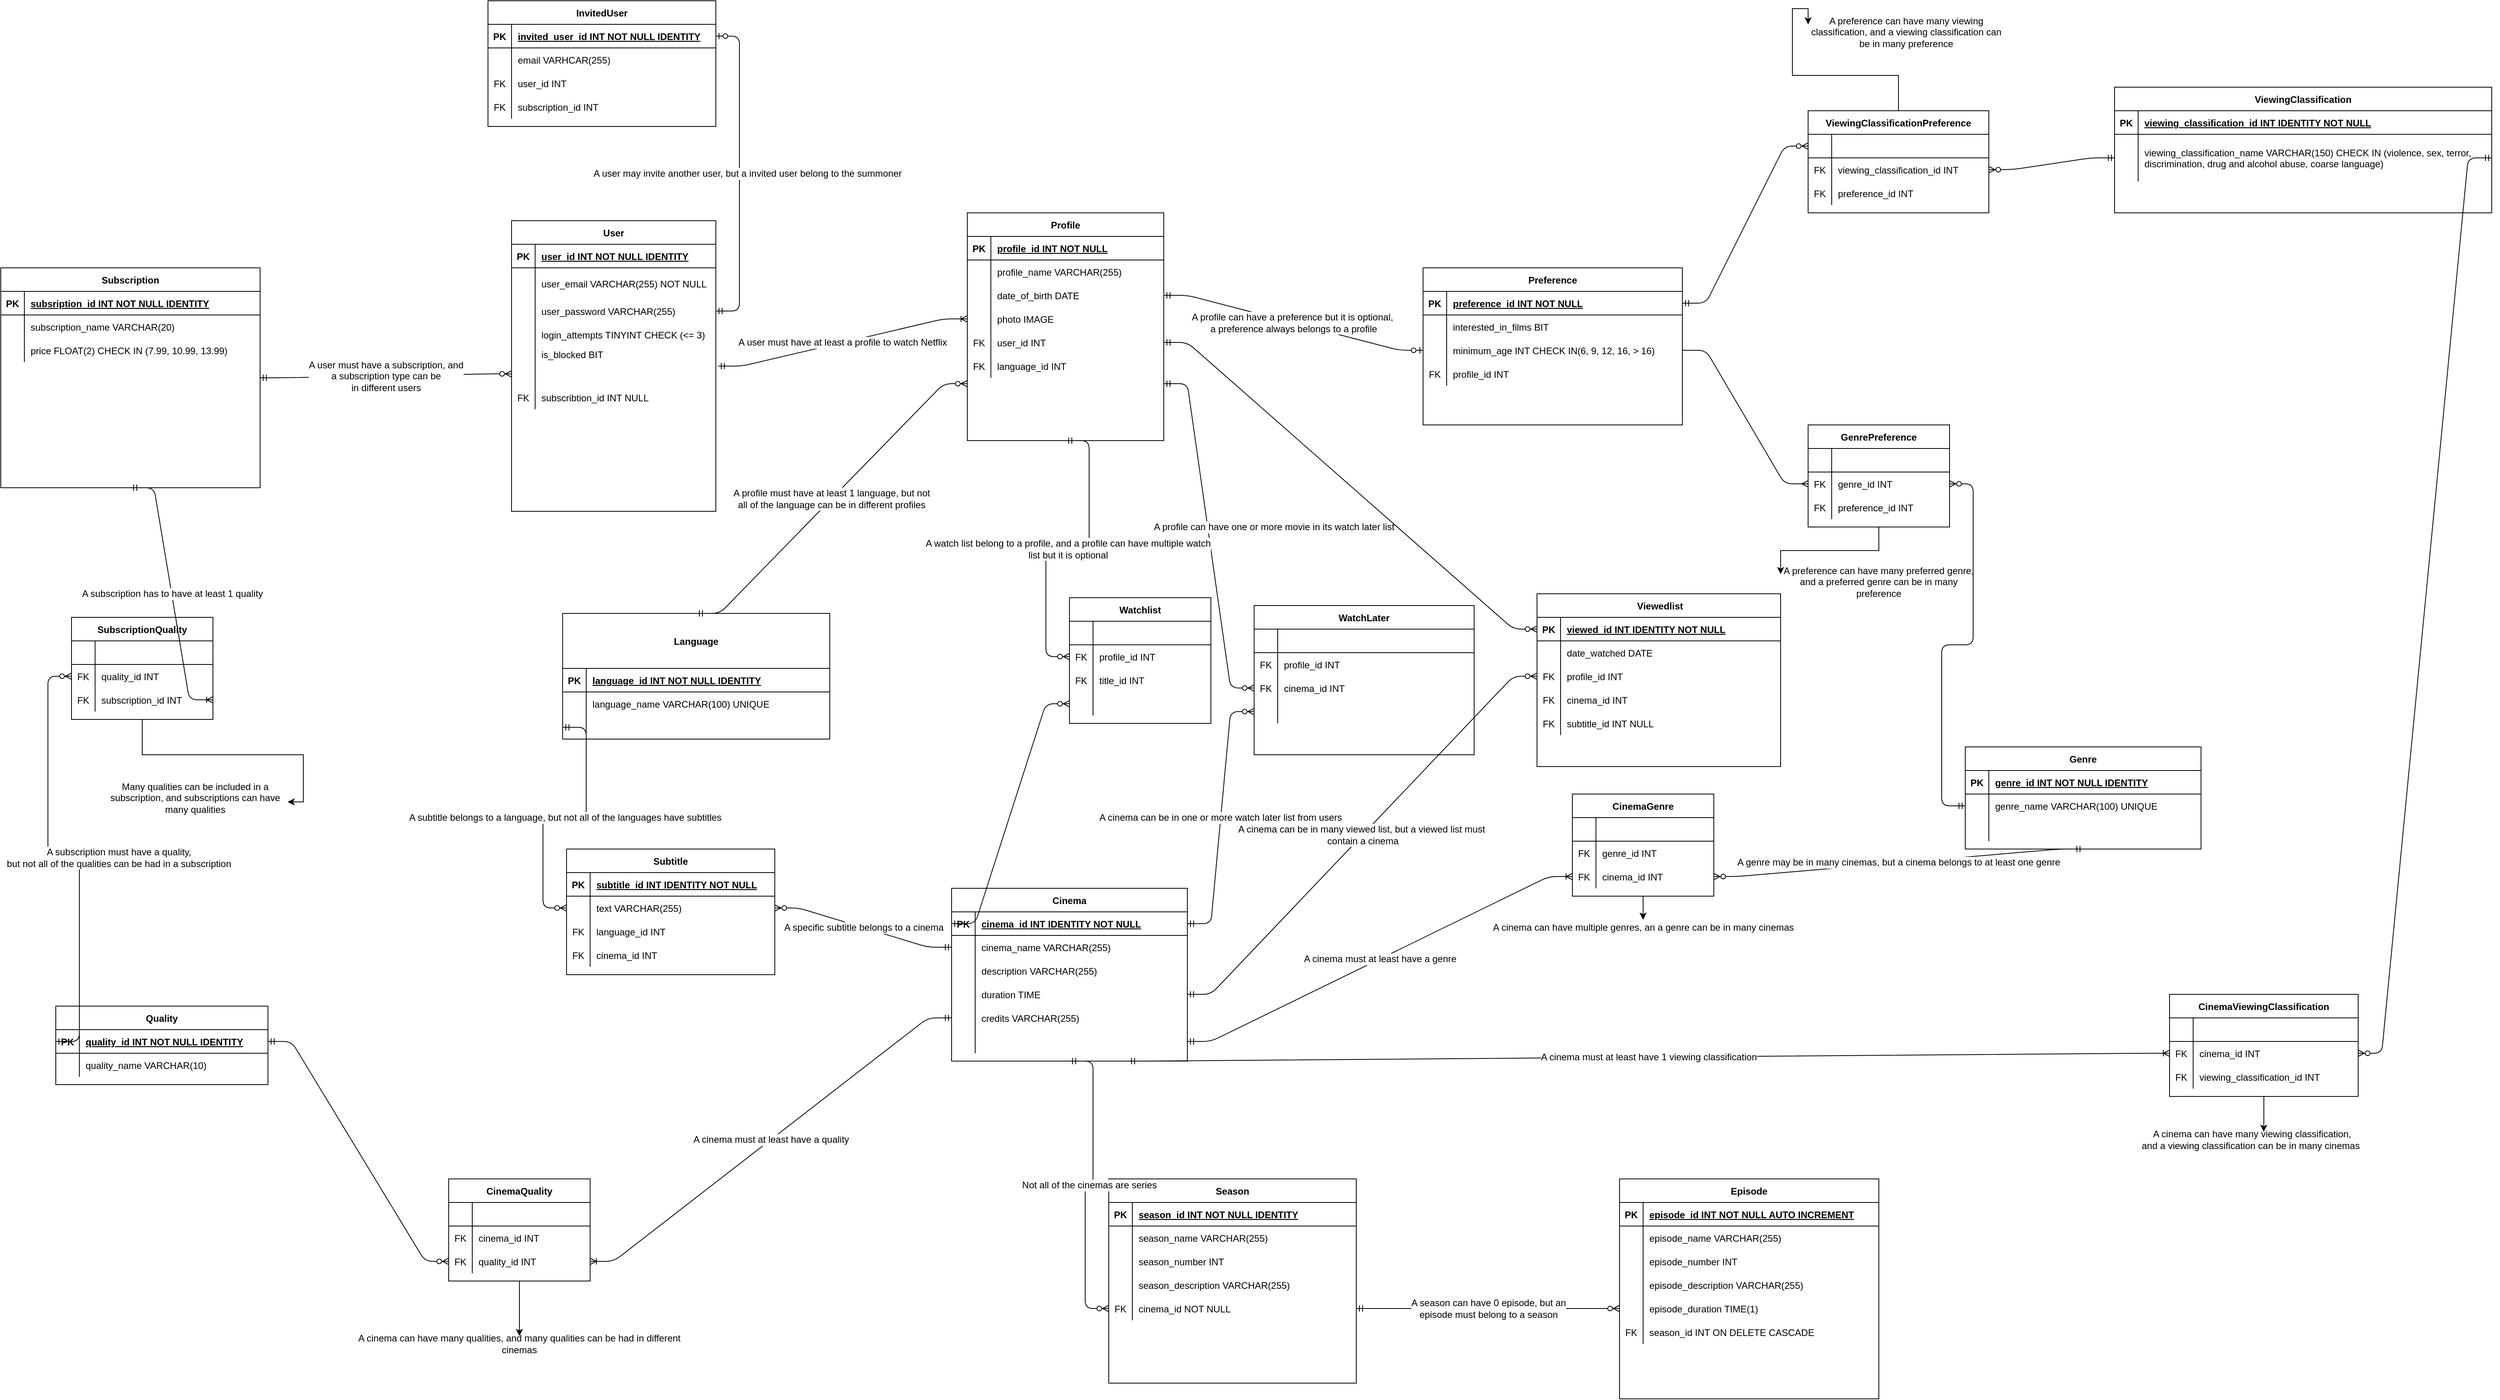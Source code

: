 <mxfile version="13.9.9" type="device"><diagram id="R2lEEEUBdFMjLlhIrx00" name="Page-1"><mxGraphModel dx="1264" dy="1684" grid="1" gridSize="10" guides="1" tooltips="1" connect="1" arrows="1" fold="1" page="1" pageScale="1" pageWidth="850" pageHeight="1100" math="0" shadow="0" extFonts="Permanent Marker^https://fonts.googleapis.com/css?family=Permanent+Marker"><root><mxCell id="0"/><mxCell id="1" parent="0"/><mxCell id="mZzaC0YMldIAz-Wv81m_-1" value="User" style="shape=table;startSize=30;container=1;collapsible=1;childLayout=tableLayout;fixedRows=1;rowLines=0;fontStyle=1;align=center;resizeLast=1;" parent="1" vertex="1"><mxGeometry x="1040" y="-460" width="260" height="370" as="geometry"/></mxCell><mxCell id="mZzaC0YMldIAz-Wv81m_-2" value="" style="shape=partialRectangle;collapsible=0;dropTarget=0;pointerEvents=0;fillColor=none;top=0;left=0;bottom=1;right=0;points=[[0,0.5],[1,0.5]];portConstraint=eastwest;" parent="mZzaC0YMldIAz-Wv81m_-1" vertex="1"><mxGeometry y="30" width="260" height="30" as="geometry"/></mxCell><mxCell id="mZzaC0YMldIAz-Wv81m_-3" value="PK" style="shape=partialRectangle;connectable=0;fillColor=none;top=0;left=0;bottom=0;right=0;fontStyle=1;overflow=hidden;" parent="mZzaC0YMldIAz-Wv81m_-2" vertex="1"><mxGeometry width="30" height="30" as="geometry"/></mxCell><mxCell id="mZzaC0YMldIAz-Wv81m_-4" value="user_id INT NOT NULL IDENTITY" style="shape=partialRectangle;connectable=0;fillColor=none;top=0;left=0;bottom=0;right=0;align=left;spacingLeft=6;fontStyle=5;overflow=hidden;" parent="mZzaC0YMldIAz-Wv81m_-2" vertex="1"><mxGeometry x="30" width="230" height="30" as="geometry"/></mxCell><mxCell id="mZzaC0YMldIAz-Wv81m_-5" value="" style="shape=partialRectangle;collapsible=0;dropTarget=0;pointerEvents=0;fillColor=none;top=0;left=0;bottom=0;right=0;points=[[0,0.5],[1,0.5]];portConstraint=eastwest;" parent="mZzaC0YMldIAz-Wv81m_-1" vertex="1"><mxGeometry y="60" width="260" height="40" as="geometry"/></mxCell><mxCell id="mZzaC0YMldIAz-Wv81m_-6" value="" style="shape=partialRectangle;connectable=0;fillColor=none;top=0;left=0;bottom=0;right=0;editable=1;overflow=hidden;" parent="mZzaC0YMldIAz-Wv81m_-5" vertex="1"><mxGeometry width="30" height="40" as="geometry"/></mxCell><mxCell id="mZzaC0YMldIAz-Wv81m_-7" value="user_email VARCHAR(255) NOT NULL" style="shape=partialRectangle;connectable=0;fillColor=none;top=0;left=0;bottom=0;right=0;align=left;spacingLeft=6;overflow=hidden;" parent="mZzaC0YMldIAz-Wv81m_-5" vertex="1"><mxGeometry x="30" width="230" height="40" as="geometry"/></mxCell><mxCell id="mZzaC0YMldIAz-Wv81m_-8" value="" style="shape=partialRectangle;collapsible=0;dropTarget=0;pointerEvents=0;fillColor=none;top=0;left=0;bottom=0;right=0;points=[[0,0.5],[1,0.5]];portConstraint=eastwest;" parent="mZzaC0YMldIAz-Wv81m_-1" vertex="1"><mxGeometry y="100" width="260" height="30" as="geometry"/></mxCell><mxCell id="mZzaC0YMldIAz-Wv81m_-9" value="" style="shape=partialRectangle;connectable=0;fillColor=none;top=0;left=0;bottom=0;right=0;editable=1;overflow=hidden;" parent="mZzaC0YMldIAz-Wv81m_-8" vertex="1"><mxGeometry width="30" height="30" as="geometry"/></mxCell><mxCell id="mZzaC0YMldIAz-Wv81m_-10" value="user_password VARCHAR(255)" style="shape=partialRectangle;connectable=0;fillColor=none;top=0;left=0;bottom=0;right=0;align=left;spacingLeft=6;overflow=hidden;" parent="mZzaC0YMldIAz-Wv81m_-8" vertex="1"><mxGeometry x="30" width="230" height="30" as="geometry"/></mxCell><mxCell id="mZzaC0YMldIAz-Wv81m_-11" value="" style="shape=partialRectangle;collapsible=0;dropTarget=0;pointerEvents=0;fillColor=none;top=0;left=0;bottom=0;right=0;points=[[0,0.5],[1,0.5]];portConstraint=eastwest;" parent="mZzaC0YMldIAz-Wv81m_-1" vertex="1"><mxGeometry y="130" width="260" height="30" as="geometry"/></mxCell><mxCell id="mZzaC0YMldIAz-Wv81m_-12" value="" style="shape=partialRectangle;connectable=0;fillColor=none;top=0;left=0;bottom=0;right=0;editable=1;overflow=hidden;" parent="mZzaC0YMldIAz-Wv81m_-11" vertex="1"><mxGeometry width="30" height="30" as="geometry"/></mxCell><mxCell id="mZzaC0YMldIAz-Wv81m_-13" value="login_attempts TINYINT CHECK (&lt;= 3)" style="shape=partialRectangle;connectable=0;fillColor=none;top=0;left=0;bottom=0;right=0;align=left;spacingLeft=6;overflow=hidden;" parent="mZzaC0YMldIAz-Wv81m_-11" vertex="1"><mxGeometry x="30" width="230" height="30" as="geometry"/></mxCell><mxCell id="mZzaC0YMldIAz-Wv81m_-28" value="" style="shape=partialRectangle;collapsible=0;dropTarget=0;pointerEvents=0;fillColor=none;top=0;left=0;bottom=0;right=0;points=[[0,0.5],[1,0.5]];portConstraint=eastwest;" parent="mZzaC0YMldIAz-Wv81m_-1" vertex="1"><mxGeometry y="160" width="260" height="20" as="geometry"/></mxCell><mxCell id="mZzaC0YMldIAz-Wv81m_-29" value="" style="shape=partialRectangle;connectable=0;fillColor=none;top=0;left=0;bottom=0;right=0;editable=1;overflow=hidden;" parent="mZzaC0YMldIAz-Wv81m_-28" vertex="1"><mxGeometry width="30" height="20" as="geometry"/></mxCell><mxCell id="mZzaC0YMldIAz-Wv81m_-30" value="is_blocked BIT" style="shape=partialRectangle;connectable=0;fillColor=none;top=0;left=0;bottom=0;right=0;align=left;spacingLeft=6;overflow=hidden;" parent="mZzaC0YMldIAz-Wv81m_-28" vertex="1"><mxGeometry x="30" width="230" height="20" as="geometry"/></mxCell><mxCell id="mZzaC0YMldIAz-Wv81m_-41" value="" style="shape=partialRectangle;collapsible=0;dropTarget=0;pointerEvents=0;fillColor=none;top=0;left=0;bottom=0;right=0;points=[[0,0.5],[1,0.5]];portConstraint=eastwest;" parent="mZzaC0YMldIAz-Wv81m_-1" vertex="1"><mxGeometry y="180" width="260" height="30" as="geometry"/></mxCell><mxCell id="mZzaC0YMldIAz-Wv81m_-42" value="" style="shape=partialRectangle;connectable=0;fillColor=none;top=0;left=0;bottom=0;right=0;editable=1;overflow=hidden;" parent="mZzaC0YMldIAz-Wv81m_-41" vertex="1"><mxGeometry width="30" height="30" as="geometry"/></mxCell><mxCell id="mZzaC0YMldIAz-Wv81m_-43" value="" style="shape=partialRectangle;connectable=0;fillColor=none;top=0;left=0;bottom=0;right=0;align=left;spacingLeft=6;overflow=hidden;" parent="mZzaC0YMldIAz-Wv81m_-41" vertex="1"><mxGeometry x="30" width="230" height="30" as="geometry"/></mxCell><mxCell id="mZzaC0YMldIAz-Wv81m_-44" value="" style="shape=partialRectangle;collapsible=0;dropTarget=0;pointerEvents=0;fillColor=none;top=0;left=0;bottom=0;right=0;points=[[0,0.5],[1,0.5]];portConstraint=eastwest;" parent="mZzaC0YMldIAz-Wv81m_-1" vertex="1"><mxGeometry y="210" width="260" height="30" as="geometry"/></mxCell><mxCell id="mZzaC0YMldIAz-Wv81m_-45" value="FK" style="shape=partialRectangle;connectable=0;fillColor=none;top=0;left=0;bottom=0;right=0;editable=1;overflow=hidden;" parent="mZzaC0YMldIAz-Wv81m_-44" vertex="1"><mxGeometry width="30" height="30" as="geometry"/></mxCell><mxCell id="mZzaC0YMldIAz-Wv81m_-46" value="subscribtion_id INT NULL" style="shape=partialRectangle;connectable=0;fillColor=none;top=0;left=0;bottom=0;right=0;align=left;spacingLeft=6;overflow=hidden;" parent="mZzaC0YMldIAz-Wv81m_-44" vertex="1"><mxGeometry x="30" width="230" height="30" as="geometry"/></mxCell><mxCell id="ChktFHVTtBMvWnW-UQxt-1" value="Profile" style="shape=table;startSize=30;container=1;collapsible=1;childLayout=tableLayout;fixedRows=1;rowLines=0;fontStyle=1;align=center;resizeLast=1;" parent="1" vertex="1"><mxGeometry x="1620" y="-470" width="250" height="290" as="geometry"/></mxCell><mxCell id="ChktFHVTtBMvWnW-UQxt-2" value="" style="shape=partialRectangle;collapsible=0;dropTarget=0;pointerEvents=0;fillColor=none;top=0;left=0;bottom=1;right=0;points=[[0,0.5],[1,0.5]];portConstraint=eastwest;" parent="ChktFHVTtBMvWnW-UQxt-1" vertex="1"><mxGeometry y="30" width="250" height="30" as="geometry"/></mxCell><mxCell id="ChktFHVTtBMvWnW-UQxt-3" value="PK" style="shape=partialRectangle;connectable=0;fillColor=none;top=0;left=0;bottom=0;right=0;fontStyle=1;overflow=hidden;" parent="ChktFHVTtBMvWnW-UQxt-2" vertex="1"><mxGeometry width="30" height="30" as="geometry"/></mxCell><mxCell id="ChktFHVTtBMvWnW-UQxt-4" value="profile_id INT NOT NULL" style="shape=partialRectangle;connectable=0;fillColor=none;top=0;left=0;bottom=0;right=0;align=left;spacingLeft=6;fontStyle=5;overflow=hidden;" parent="ChktFHVTtBMvWnW-UQxt-2" vertex="1"><mxGeometry x="30" width="220" height="30" as="geometry"/></mxCell><mxCell id="ChktFHVTtBMvWnW-UQxt-5" value="" style="shape=partialRectangle;collapsible=0;dropTarget=0;pointerEvents=0;fillColor=none;top=0;left=0;bottom=0;right=0;points=[[0,0.5],[1,0.5]];portConstraint=eastwest;" parent="ChktFHVTtBMvWnW-UQxt-1" vertex="1"><mxGeometry y="60" width="250" height="30" as="geometry"/></mxCell><mxCell id="ChktFHVTtBMvWnW-UQxt-6" value="" style="shape=partialRectangle;connectable=0;fillColor=none;top=0;left=0;bottom=0;right=0;editable=1;overflow=hidden;" parent="ChktFHVTtBMvWnW-UQxt-5" vertex="1"><mxGeometry width="30" height="30" as="geometry"/></mxCell><mxCell id="ChktFHVTtBMvWnW-UQxt-7" value="profile_name VARCHAR(255)" style="shape=partialRectangle;connectable=0;fillColor=none;top=0;left=0;bottom=0;right=0;align=left;spacingLeft=6;overflow=hidden;" parent="ChktFHVTtBMvWnW-UQxt-5" vertex="1"><mxGeometry x="30" width="220" height="30" as="geometry"/></mxCell><mxCell id="ChktFHVTtBMvWnW-UQxt-8" value="" style="shape=partialRectangle;collapsible=0;dropTarget=0;pointerEvents=0;fillColor=none;top=0;left=0;bottom=0;right=0;points=[[0,0.5],[1,0.5]];portConstraint=eastwest;" parent="ChktFHVTtBMvWnW-UQxt-1" vertex="1"><mxGeometry y="90" width="250" height="30" as="geometry"/></mxCell><mxCell id="ChktFHVTtBMvWnW-UQxt-9" value="" style="shape=partialRectangle;connectable=0;fillColor=none;top=0;left=0;bottom=0;right=0;editable=1;overflow=hidden;" parent="ChktFHVTtBMvWnW-UQxt-8" vertex="1"><mxGeometry width="30" height="30" as="geometry"/></mxCell><mxCell id="ChktFHVTtBMvWnW-UQxt-10" value="date_of_birth DATE" style="shape=partialRectangle;connectable=0;fillColor=none;top=0;left=0;bottom=0;right=0;align=left;spacingLeft=6;overflow=hidden;" parent="ChktFHVTtBMvWnW-UQxt-8" vertex="1"><mxGeometry x="30" width="220" height="30" as="geometry"/></mxCell><mxCell id="ChktFHVTtBMvWnW-UQxt-11" value="" style="shape=partialRectangle;collapsible=0;dropTarget=0;pointerEvents=0;fillColor=none;top=0;left=0;bottom=0;right=0;points=[[0,0.5],[1,0.5]];portConstraint=eastwest;" parent="ChktFHVTtBMvWnW-UQxt-1" vertex="1"><mxGeometry y="120" width="250" height="30" as="geometry"/></mxCell><mxCell id="ChktFHVTtBMvWnW-UQxt-12" value="" style="shape=partialRectangle;connectable=0;fillColor=none;top=0;left=0;bottom=0;right=0;editable=1;overflow=hidden;" parent="ChktFHVTtBMvWnW-UQxt-11" vertex="1"><mxGeometry width="30" height="30" as="geometry"/></mxCell><mxCell id="ChktFHVTtBMvWnW-UQxt-13" value="photo IMAGE" style="shape=partialRectangle;connectable=0;fillColor=none;top=0;left=0;bottom=0;right=0;align=left;spacingLeft=6;overflow=hidden;" parent="ChktFHVTtBMvWnW-UQxt-11" vertex="1"><mxGeometry x="30" width="220" height="30" as="geometry"/></mxCell><mxCell id="ChktFHVTtBMvWnW-UQxt-14" value="" style="shape=partialRectangle;collapsible=0;dropTarget=0;pointerEvents=0;fillColor=none;top=0;left=0;bottom=0;right=0;points=[[0,0.5],[1,0.5]];portConstraint=eastwest;" parent="ChktFHVTtBMvWnW-UQxt-1" vertex="1"><mxGeometry y="150" width="250" height="30" as="geometry"/></mxCell><mxCell id="ChktFHVTtBMvWnW-UQxt-15" value="FK" style="shape=partialRectangle;connectable=0;fillColor=none;top=0;left=0;bottom=0;right=0;editable=1;overflow=hidden;" parent="ChktFHVTtBMvWnW-UQxt-14" vertex="1"><mxGeometry width="30" height="30" as="geometry"/></mxCell><mxCell id="ChktFHVTtBMvWnW-UQxt-16" value="user_id INT" style="shape=partialRectangle;connectable=0;fillColor=none;top=0;left=0;bottom=0;right=0;align=left;spacingLeft=6;overflow=hidden;" parent="ChktFHVTtBMvWnW-UQxt-14" vertex="1"><mxGeometry x="30" width="220" height="30" as="geometry"/></mxCell><mxCell id="mM_A637A8FZPduYffnik-17" value="" style="shape=partialRectangle;collapsible=0;dropTarget=0;pointerEvents=0;fillColor=none;top=0;left=0;bottom=0;right=0;points=[[0,0.5],[1,0.5]];portConstraint=eastwest;" parent="ChktFHVTtBMvWnW-UQxt-1" vertex="1"><mxGeometry y="180" width="250" height="30" as="geometry"/></mxCell><mxCell id="mM_A637A8FZPduYffnik-18" value="FK" style="shape=partialRectangle;connectable=0;fillColor=none;top=0;left=0;bottom=0;right=0;editable=1;overflow=hidden;" parent="mM_A637A8FZPduYffnik-17" vertex="1"><mxGeometry width="30" height="30" as="geometry"/></mxCell><mxCell id="mM_A637A8FZPduYffnik-19" value="language_id INT " style="shape=partialRectangle;connectable=0;fillColor=none;top=0;left=0;bottom=0;right=0;align=left;spacingLeft=6;overflow=hidden;" parent="mM_A637A8FZPduYffnik-17" vertex="1"><mxGeometry x="30" width="220" height="30" as="geometry"/></mxCell><mxCell id="ChktFHVTtBMvWnW-UQxt-17" value="Subscription" style="shape=table;startSize=30;container=1;collapsible=1;childLayout=tableLayout;fixedRows=1;rowLines=0;fontStyle=1;align=center;resizeLast=1;" parent="1" vertex="1"><mxGeometry x="390" y="-400" width="330" height="280" as="geometry"/></mxCell><mxCell id="ChktFHVTtBMvWnW-UQxt-18" value="" style="shape=partialRectangle;collapsible=0;dropTarget=0;pointerEvents=0;fillColor=none;top=0;left=0;bottom=1;right=0;points=[[0,0.5],[1,0.5]];portConstraint=eastwest;" parent="ChktFHVTtBMvWnW-UQxt-17" vertex="1"><mxGeometry y="30" width="330" height="30" as="geometry"/></mxCell><mxCell id="ChktFHVTtBMvWnW-UQxt-19" value="PK" style="shape=partialRectangle;connectable=0;fillColor=none;top=0;left=0;bottom=0;right=0;fontStyle=1;overflow=hidden;" parent="ChktFHVTtBMvWnW-UQxt-18" vertex="1"><mxGeometry width="30" height="30" as="geometry"/></mxCell><mxCell id="ChktFHVTtBMvWnW-UQxt-20" value="subsription_id INT NOT NULL IDENTITY" style="shape=partialRectangle;connectable=0;fillColor=none;top=0;left=0;bottom=0;right=0;align=left;spacingLeft=6;fontStyle=5;overflow=hidden;" parent="ChktFHVTtBMvWnW-UQxt-18" vertex="1"><mxGeometry x="30" width="300" height="30" as="geometry"/></mxCell><mxCell id="ChktFHVTtBMvWnW-UQxt-24" value="" style="shape=partialRectangle;collapsible=0;dropTarget=0;pointerEvents=0;fillColor=none;top=0;left=0;bottom=0;right=0;points=[[0,0.5],[1,0.5]];portConstraint=eastwest;" parent="ChktFHVTtBMvWnW-UQxt-17" vertex="1"><mxGeometry y="60" width="330" height="30" as="geometry"/></mxCell><mxCell id="ChktFHVTtBMvWnW-UQxt-25" value="" style="shape=partialRectangle;connectable=0;fillColor=none;top=0;left=0;bottom=0;right=0;editable=1;overflow=hidden;" parent="ChktFHVTtBMvWnW-UQxt-24" vertex="1"><mxGeometry width="30" height="30" as="geometry"/></mxCell><mxCell id="ChktFHVTtBMvWnW-UQxt-26" value="subscription_name VARCHAR(20)" style="shape=partialRectangle;connectable=0;fillColor=none;top=0;left=0;bottom=0;right=0;align=left;spacingLeft=6;overflow=hidden;" parent="ChktFHVTtBMvWnW-UQxt-24" vertex="1"><mxGeometry x="30" width="300" height="30" as="geometry"/></mxCell><mxCell id="ChktFHVTtBMvWnW-UQxt-21" value="" style="shape=partialRectangle;collapsible=0;dropTarget=0;pointerEvents=0;fillColor=none;top=0;left=0;bottom=0;right=0;points=[[0,0.5],[1,0.5]];portConstraint=eastwest;" parent="ChktFHVTtBMvWnW-UQxt-17" vertex="1"><mxGeometry y="90" width="330" height="30" as="geometry"/></mxCell><mxCell id="ChktFHVTtBMvWnW-UQxt-22" value="" style="shape=partialRectangle;connectable=0;fillColor=none;top=0;left=0;bottom=0;right=0;editable=1;overflow=hidden;" parent="ChktFHVTtBMvWnW-UQxt-21" vertex="1"><mxGeometry width="30" height="30" as="geometry"/></mxCell><mxCell id="ChktFHVTtBMvWnW-UQxt-23" value="price FLOAT(2) CHECK IN (7.99, 10.99, 13.99)" style="shape=partialRectangle;connectable=0;fillColor=none;top=0;left=0;bottom=0;right=0;align=left;spacingLeft=6;overflow=hidden;" parent="ChktFHVTtBMvWnW-UQxt-21" vertex="1"><mxGeometry x="30" width="300" height="30" as="geometry"/></mxCell><mxCell id="ChktFHVTtBMvWnW-UQxt-30" value="Language" style="shape=table;startSize=70;container=1;collapsible=1;childLayout=tableLayout;fixedRows=1;rowLines=0;fontStyle=1;align=center;resizeLast=1;" parent="1" vertex="1"><mxGeometry x="1105" y="40" width="340" height="160" as="geometry"/></mxCell><mxCell id="ChktFHVTtBMvWnW-UQxt-31" value="" style="shape=partialRectangle;collapsible=0;dropTarget=0;pointerEvents=0;fillColor=none;top=0;left=0;bottom=1;right=0;points=[[0,0.5],[1,0.5]];portConstraint=eastwest;" parent="ChktFHVTtBMvWnW-UQxt-30" vertex="1"><mxGeometry y="70" width="340" height="30" as="geometry"/></mxCell><mxCell id="ChktFHVTtBMvWnW-UQxt-32" value="PK" style="shape=partialRectangle;connectable=0;fillColor=none;top=0;left=0;bottom=0;right=0;fontStyle=1;overflow=hidden;" parent="ChktFHVTtBMvWnW-UQxt-31" vertex="1"><mxGeometry width="30" height="30" as="geometry"/></mxCell><mxCell id="ChktFHVTtBMvWnW-UQxt-33" value="language_id INT NOT NULL IDENTITY" style="shape=partialRectangle;connectable=0;fillColor=none;top=0;left=0;bottom=0;right=0;align=left;spacingLeft=6;fontStyle=5;overflow=hidden;" parent="ChktFHVTtBMvWnW-UQxt-31" vertex="1"><mxGeometry x="30" width="310" height="30" as="geometry"/></mxCell><mxCell id="ChktFHVTtBMvWnW-UQxt-34" value="" style="shape=partialRectangle;collapsible=0;dropTarget=0;pointerEvents=0;fillColor=none;top=0;left=0;bottom=0;right=0;points=[[0,0.5],[1,0.5]];portConstraint=eastwest;" parent="ChktFHVTtBMvWnW-UQxt-30" vertex="1"><mxGeometry y="100" width="340" height="30" as="geometry"/></mxCell><mxCell id="ChktFHVTtBMvWnW-UQxt-35" value="" style="shape=partialRectangle;connectable=0;fillColor=none;top=0;left=0;bottom=0;right=0;editable=1;overflow=hidden;" parent="ChktFHVTtBMvWnW-UQxt-34" vertex="1"><mxGeometry width="30" height="30" as="geometry"/></mxCell><mxCell id="ChktFHVTtBMvWnW-UQxt-36" value="language_name VARCHAR(100) UNIQUE" style="shape=partialRectangle;connectable=0;fillColor=none;top=0;left=0;bottom=0;right=0;align=left;spacingLeft=6;overflow=hidden;" parent="ChktFHVTtBMvWnW-UQxt-34" vertex="1"><mxGeometry x="30" width="310" height="30" as="geometry"/></mxCell><mxCell id="ChktFHVTtBMvWnW-UQxt-37" value="" style="shape=partialRectangle;collapsible=0;dropTarget=0;pointerEvents=0;fillColor=none;top=0;left=0;bottom=0;right=0;points=[[0,0.5],[1,0.5]];portConstraint=eastwest;" parent="ChktFHVTtBMvWnW-UQxt-30" vertex="1"><mxGeometry y="130" width="340" height="30" as="geometry"/></mxCell><mxCell id="ChktFHVTtBMvWnW-UQxt-38" value="" style="shape=partialRectangle;connectable=0;fillColor=none;top=0;left=0;bottom=0;right=0;editable=1;overflow=hidden;" parent="ChktFHVTtBMvWnW-UQxt-37" vertex="1"><mxGeometry width="30" height="30" as="geometry"/></mxCell><mxCell id="ChktFHVTtBMvWnW-UQxt-39" value="" style="shape=partialRectangle;connectable=0;fillColor=none;top=0;left=0;bottom=0;right=0;align=left;spacingLeft=6;overflow=hidden;" parent="ChktFHVTtBMvWnW-UQxt-37" vertex="1"><mxGeometry x="30" width="310" height="30" as="geometry"/></mxCell><mxCell id="ChktFHVTtBMvWnW-UQxt-43" value="Preference" style="shape=table;startSize=30;container=1;collapsible=1;childLayout=tableLayout;fixedRows=1;rowLines=0;fontStyle=1;align=center;resizeLast=1;" parent="1" vertex="1"><mxGeometry x="2200" y="-400" width="330" height="200" as="geometry"/></mxCell><mxCell id="ChktFHVTtBMvWnW-UQxt-44" value="" style="shape=partialRectangle;collapsible=0;dropTarget=0;pointerEvents=0;fillColor=none;top=0;left=0;bottom=1;right=0;points=[[0,0.5],[1,0.5]];portConstraint=eastwest;" parent="ChktFHVTtBMvWnW-UQxt-43" vertex="1"><mxGeometry y="30" width="330" height="30" as="geometry"/></mxCell><mxCell id="ChktFHVTtBMvWnW-UQxt-45" value="PK" style="shape=partialRectangle;connectable=0;fillColor=none;top=0;left=0;bottom=0;right=0;fontStyle=1;overflow=hidden;" parent="ChktFHVTtBMvWnW-UQxt-44" vertex="1"><mxGeometry width="30" height="30" as="geometry"/></mxCell><mxCell id="ChktFHVTtBMvWnW-UQxt-46" value="preference_id INT NOT NULL" style="shape=partialRectangle;connectable=0;fillColor=none;top=0;left=0;bottom=0;right=0;align=left;spacingLeft=6;fontStyle=5;overflow=hidden;" parent="ChktFHVTtBMvWnW-UQxt-44" vertex="1"><mxGeometry x="30" width="300" height="30" as="geometry"/></mxCell><mxCell id="ChktFHVTtBMvWnW-UQxt-47" value="" style="shape=partialRectangle;collapsible=0;dropTarget=0;pointerEvents=0;fillColor=none;top=0;left=0;bottom=0;right=0;points=[[0,0.5],[1,0.5]];portConstraint=eastwest;" parent="ChktFHVTtBMvWnW-UQxt-43" vertex="1"><mxGeometry y="60" width="330" height="30" as="geometry"/></mxCell><mxCell id="ChktFHVTtBMvWnW-UQxt-48" value="" style="shape=partialRectangle;connectable=0;fillColor=none;top=0;left=0;bottom=0;right=0;editable=1;overflow=hidden;" parent="ChktFHVTtBMvWnW-UQxt-47" vertex="1"><mxGeometry width="30" height="30" as="geometry"/></mxCell><mxCell id="ChktFHVTtBMvWnW-UQxt-49" value="interested_in_films BIT" style="shape=partialRectangle;connectable=0;fillColor=none;top=0;left=0;bottom=0;right=0;align=left;spacingLeft=6;overflow=hidden;" parent="ChktFHVTtBMvWnW-UQxt-47" vertex="1"><mxGeometry x="30" width="300" height="30" as="geometry"/></mxCell><mxCell id="ChktFHVTtBMvWnW-UQxt-50" value="" style="shape=partialRectangle;collapsible=0;dropTarget=0;pointerEvents=0;fillColor=none;top=0;left=0;bottom=0;right=0;points=[[0,0.5],[1,0.5]];portConstraint=eastwest;" parent="ChktFHVTtBMvWnW-UQxt-43" vertex="1"><mxGeometry y="90" width="330" height="30" as="geometry"/></mxCell><mxCell id="ChktFHVTtBMvWnW-UQxt-51" value="" style="shape=partialRectangle;connectable=0;fillColor=none;top=0;left=0;bottom=0;right=0;editable=1;overflow=hidden;" parent="ChktFHVTtBMvWnW-UQxt-50" vertex="1"><mxGeometry width="30" height="30" as="geometry"/></mxCell><mxCell id="ChktFHVTtBMvWnW-UQxt-52" value="minimum_age INT CHECK IN(6, 9, 12, 16, &gt; 16)" style="shape=partialRectangle;connectable=0;fillColor=none;top=0;left=0;bottom=0;right=0;align=left;spacingLeft=6;overflow=hidden;" parent="ChktFHVTtBMvWnW-UQxt-50" vertex="1"><mxGeometry x="30" width="300" height="30" as="geometry"/></mxCell><mxCell id="ChktFHVTtBMvWnW-UQxt-53" value="" style="shape=partialRectangle;collapsible=0;dropTarget=0;pointerEvents=0;fillColor=none;top=0;left=0;bottom=0;right=0;points=[[0,0.5],[1,0.5]];portConstraint=eastwest;" parent="ChktFHVTtBMvWnW-UQxt-43" vertex="1"><mxGeometry y="120" width="330" height="30" as="geometry"/></mxCell><mxCell id="ChktFHVTtBMvWnW-UQxt-54" value="FK" style="shape=partialRectangle;connectable=0;fillColor=none;top=0;left=0;bottom=0;right=0;editable=1;overflow=hidden;" parent="ChktFHVTtBMvWnW-UQxt-53" vertex="1"><mxGeometry width="30" height="30" as="geometry"/></mxCell><mxCell id="ChktFHVTtBMvWnW-UQxt-55" value="profile_id INT" style="shape=partialRectangle;connectable=0;fillColor=none;top=0;left=0;bottom=0;right=0;align=left;spacingLeft=6;overflow=hidden;" parent="ChktFHVTtBMvWnW-UQxt-53" vertex="1"><mxGeometry x="30" width="300" height="30" as="geometry"/></mxCell><mxCell id="ChktFHVTtBMvWnW-UQxt-58" value="Genre" style="shape=table;startSize=30;container=1;collapsible=1;childLayout=tableLayout;fixedRows=1;rowLines=0;fontStyle=1;align=center;resizeLast=1;" parent="1" vertex="1"><mxGeometry x="2890" y="210" width="300" height="130" as="geometry"/></mxCell><mxCell id="ChktFHVTtBMvWnW-UQxt-59" value="" style="shape=partialRectangle;collapsible=0;dropTarget=0;pointerEvents=0;fillColor=none;top=0;left=0;bottom=1;right=0;points=[[0,0.5],[1,0.5]];portConstraint=eastwest;" parent="ChktFHVTtBMvWnW-UQxt-58" vertex="1"><mxGeometry y="30" width="300" height="30" as="geometry"/></mxCell><mxCell id="ChktFHVTtBMvWnW-UQxt-60" value="PK" style="shape=partialRectangle;connectable=0;fillColor=none;top=0;left=0;bottom=0;right=0;fontStyle=1;overflow=hidden;" parent="ChktFHVTtBMvWnW-UQxt-59" vertex="1"><mxGeometry width="30" height="30" as="geometry"/></mxCell><mxCell id="ChktFHVTtBMvWnW-UQxt-61" value="genre_id INT NOT NULL IDENTITY" style="shape=partialRectangle;connectable=0;fillColor=none;top=0;left=0;bottom=0;right=0;align=left;spacingLeft=6;fontStyle=5;overflow=hidden;" parent="ChktFHVTtBMvWnW-UQxt-59" vertex="1"><mxGeometry x="30" width="270" height="30" as="geometry"/></mxCell><mxCell id="ChktFHVTtBMvWnW-UQxt-62" value="" style="shape=partialRectangle;collapsible=0;dropTarget=0;pointerEvents=0;fillColor=none;top=0;left=0;bottom=0;right=0;points=[[0,0.5],[1,0.5]];portConstraint=eastwest;" parent="ChktFHVTtBMvWnW-UQxt-58" vertex="1"><mxGeometry y="60" width="300" height="30" as="geometry"/></mxCell><mxCell id="ChktFHVTtBMvWnW-UQxt-63" value="" style="shape=partialRectangle;connectable=0;fillColor=none;top=0;left=0;bottom=0;right=0;editable=1;overflow=hidden;" parent="ChktFHVTtBMvWnW-UQxt-62" vertex="1"><mxGeometry width="30" height="30" as="geometry"/></mxCell><mxCell id="ChktFHVTtBMvWnW-UQxt-64" value="genre_name VARCHAR(100) UNIQUE" style="shape=partialRectangle;connectable=0;fillColor=none;top=0;left=0;bottom=0;right=0;align=left;spacingLeft=6;overflow=hidden;" parent="ChktFHVTtBMvWnW-UQxt-62" vertex="1"><mxGeometry x="30" width="270" height="30" as="geometry"/></mxCell><mxCell id="ChktFHVTtBMvWnW-UQxt-68" value="" style="shape=partialRectangle;collapsible=0;dropTarget=0;pointerEvents=0;fillColor=none;top=0;left=0;bottom=0;right=0;points=[[0,0.5],[1,0.5]];portConstraint=eastwest;" parent="ChktFHVTtBMvWnW-UQxt-58" vertex="1"><mxGeometry y="90" width="300" height="30" as="geometry"/></mxCell><mxCell id="ChktFHVTtBMvWnW-UQxt-69" value="" style="shape=partialRectangle;connectable=0;fillColor=none;top=0;left=0;bottom=0;right=0;editable=1;overflow=hidden;" parent="ChktFHVTtBMvWnW-UQxt-68" vertex="1"><mxGeometry width="30" height="30" as="geometry"/></mxCell><mxCell id="ChktFHVTtBMvWnW-UQxt-70" value="" style="shape=partialRectangle;connectable=0;fillColor=none;top=0;left=0;bottom=0;right=0;align=left;spacingLeft=6;overflow=hidden;" parent="ChktFHVTtBMvWnW-UQxt-68" vertex="1"><mxGeometry x="30" width="270" height="30" as="geometry"/></mxCell><mxCell id="DakjI3WuSR7Wkousuxj8-1" value="Season" style="shape=table;startSize=30;container=1;collapsible=1;childLayout=tableLayout;fixedRows=1;rowLines=0;fontStyle=1;align=center;resizeLast=1;" parent="1" vertex="1"><mxGeometry x="1800" y="760" width="315" height="260" as="geometry"/></mxCell><mxCell id="DakjI3WuSR7Wkousuxj8-2" value="" style="shape=partialRectangle;collapsible=0;dropTarget=0;pointerEvents=0;fillColor=none;top=0;left=0;bottom=1;right=0;points=[[0,0.5],[1,0.5]];portConstraint=eastwest;" parent="DakjI3WuSR7Wkousuxj8-1" vertex="1"><mxGeometry y="30" width="315" height="30" as="geometry"/></mxCell><mxCell id="DakjI3WuSR7Wkousuxj8-3" value="PK" style="shape=partialRectangle;connectable=0;fillColor=none;top=0;left=0;bottom=0;right=0;fontStyle=1;overflow=hidden;" parent="DakjI3WuSR7Wkousuxj8-2" vertex="1"><mxGeometry width="30" height="30" as="geometry"/></mxCell><mxCell id="DakjI3WuSR7Wkousuxj8-4" value="season_id INT NOT NULL IDENTITY" style="shape=partialRectangle;connectable=0;fillColor=none;top=0;left=0;bottom=0;right=0;align=left;spacingLeft=6;fontStyle=5;overflow=hidden;" parent="DakjI3WuSR7Wkousuxj8-2" vertex="1"><mxGeometry x="30" width="285" height="30" as="geometry"/></mxCell><mxCell id="DakjI3WuSR7Wkousuxj8-5" value="" style="shape=partialRectangle;collapsible=0;dropTarget=0;pointerEvents=0;fillColor=none;top=0;left=0;bottom=0;right=0;points=[[0,0.5],[1,0.5]];portConstraint=eastwest;" parent="DakjI3WuSR7Wkousuxj8-1" vertex="1"><mxGeometry y="60" width="315" height="30" as="geometry"/></mxCell><mxCell id="DakjI3WuSR7Wkousuxj8-6" value="" style="shape=partialRectangle;connectable=0;fillColor=none;top=0;left=0;bottom=0;right=0;editable=1;overflow=hidden;" parent="DakjI3WuSR7Wkousuxj8-5" vertex="1"><mxGeometry width="30" height="30" as="geometry"/></mxCell><mxCell id="DakjI3WuSR7Wkousuxj8-7" value="season_name VARCHAR(255)" style="shape=partialRectangle;connectable=0;fillColor=none;top=0;left=0;bottom=0;right=0;align=left;spacingLeft=6;overflow=hidden;" parent="DakjI3WuSR7Wkousuxj8-5" vertex="1"><mxGeometry x="30" width="285" height="30" as="geometry"/></mxCell><mxCell id="DakjI3WuSR7Wkousuxj8-8" value="" style="shape=partialRectangle;collapsible=0;dropTarget=0;pointerEvents=0;fillColor=none;top=0;left=0;bottom=0;right=0;points=[[0,0.5],[1,0.5]];portConstraint=eastwest;" parent="DakjI3WuSR7Wkousuxj8-1" vertex="1"><mxGeometry y="90" width="315" height="30" as="geometry"/></mxCell><mxCell id="DakjI3WuSR7Wkousuxj8-9" value="" style="shape=partialRectangle;connectable=0;fillColor=none;top=0;left=0;bottom=0;right=0;editable=1;overflow=hidden;" parent="DakjI3WuSR7Wkousuxj8-8" vertex="1"><mxGeometry width="30" height="30" as="geometry"/></mxCell><mxCell id="DakjI3WuSR7Wkousuxj8-10" value="season_number INT" style="shape=partialRectangle;connectable=0;fillColor=none;top=0;left=0;bottom=0;right=0;align=left;spacingLeft=6;overflow=hidden;" parent="DakjI3WuSR7Wkousuxj8-8" vertex="1"><mxGeometry x="30" width="285" height="30" as="geometry"/></mxCell><mxCell id="mM_A637A8FZPduYffnik-178" value="" style="shape=partialRectangle;collapsible=0;dropTarget=0;pointerEvents=0;fillColor=none;top=0;left=0;bottom=0;right=0;points=[[0,0.5],[1,0.5]];portConstraint=eastwest;" parent="DakjI3WuSR7Wkousuxj8-1" vertex="1"><mxGeometry y="120" width="315" height="30" as="geometry"/></mxCell><mxCell id="mM_A637A8FZPduYffnik-179" value="" style="shape=partialRectangle;connectable=0;fillColor=none;top=0;left=0;bottom=0;right=0;editable=1;overflow=hidden;" parent="mM_A637A8FZPduYffnik-178" vertex="1"><mxGeometry width="30" height="30" as="geometry"/></mxCell><mxCell id="mM_A637A8FZPduYffnik-180" value="season_description VARCHAR(255)" style="shape=partialRectangle;connectable=0;fillColor=none;top=0;left=0;bottom=0;right=0;align=left;spacingLeft=6;overflow=hidden;" parent="mM_A637A8FZPduYffnik-178" vertex="1"><mxGeometry x="30" width="285" height="30" as="geometry"/></mxCell><mxCell id="DakjI3WuSR7Wkousuxj8-11" value="" style="shape=partialRectangle;collapsible=0;dropTarget=0;pointerEvents=0;fillColor=none;top=0;left=0;bottom=0;right=0;points=[[0,0.5],[1,0.5]];portConstraint=eastwest;" parent="DakjI3WuSR7Wkousuxj8-1" vertex="1"><mxGeometry y="150" width="315" height="30" as="geometry"/></mxCell><mxCell id="DakjI3WuSR7Wkousuxj8-12" value="FK" style="shape=partialRectangle;connectable=0;fillColor=none;top=0;left=0;bottom=0;right=0;editable=1;overflow=hidden;" parent="DakjI3WuSR7Wkousuxj8-11" vertex="1"><mxGeometry width="30" height="30" as="geometry"/></mxCell><mxCell id="DakjI3WuSR7Wkousuxj8-13" value="cinema_id NOT NULL" style="shape=partialRectangle;connectable=0;fillColor=none;top=0;left=0;bottom=0;right=0;align=left;spacingLeft=6;overflow=hidden;" parent="DakjI3WuSR7Wkousuxj8-11" vertex="1"><mxGeometry x="30" width="285" height="30" as="geometry"/></mxCell><mxCell id="DakjI3WuSR7Wkousuxj8-14" value="Episode" style="shape=table;startSize=30;container=1;collapsible=1;childLayout=tableLayout;fixedRows=1;rowLines=0;fontStyle=1;align=center;resizeLast=1;" parent="1" vertex="1"><mxGeometry x="2450" y="760" width="330" height="280" as="geometry"/></mxCell><mxCell id="DakjI3WuSR7Wkousuxj8-15" value="" style="shape=partialRectangle;collapsible=0;dropTarget=0;pointerEvents=0;fillColor=none;top=0;left=0;bottom=1;right=0;points=[[0,0.5],[1,0.5]];portConstraint=eastwest;" parent="DakjI3WuSR7Wkousuxj8-14" vertex="1"><mxGeometry y="30" width="330" height="30" as="geometry"/></mxCell><mxCell id="DakjI3WuSR7Wkousuxj8-16" value="PK" style="shape=partialRectangle;connectable=0;fillColor=none;top=0;left=0;bottom=0;right=0;fontStyle=1;overflow=hidden;" parent="DakjI3WuSR7Wkousuxj8-15" vertex="1"><mxGeometry width="30" height="30" as="geometry"/></mxCell><mxCell id="DakjI3WuSR7Wkousuxj8-17" value="episode_id INT NOT NULL AUTO INCREMENT" style="shape=partialRectangle;connectable=0;fillColor=none;top=0;left=0;bottom=0;right=0;align=left;spacingLeft=6;fontStyle=5;overflow=hidden;" parent="DakjI3WuSR7Wkousuxj8-15" vertex="1"><mxGeometry x="30" width="300" height="30" as="geometry"/></mxCell><mxCell id="DakjI3WuSR7Wkousuxj8-18" value="" style="shape=partialRectangle;collapsible=0;dropTarget=0;pointerEvents=0;fillColor=none;top=0;left=0;bottom=0;right=0;points=[[0,0.5],[1,0.5]];portConstraint=eastwest;" parent="DakjI3WuSR7Wkousuxj8-14" vertex="1"><mxGeometry y="60" width="330" height="30" as="geometry"/></mxCell><mxCell id="DakjI3WuSR7Wkousuxj8-19" value="" style="shape=partialRectangle;connectable=0;fillColor=none;top=0;left=0;bottom=0;right=0;editable=1;overflow=hidden;" parent="DakjI3WuSR7Wkousuxj8-18" vertex="1"><mxGeometry width="30" height="30" as="geometry"/></mxCell><mxCell id="DakjI3WuSR7Wkousuxj8-20" value="episode_name VARCHAR(255)" style="shape=partialRectangle;connectable=0;fillColor=none;top=0;left=0;bottom=0;right=0;align=left;spacingLeft=6;overflow=hidden;" parent="DakjI3WuSR7Wkousuxj8-18" vertex="1"><mxGeometry x="30" width="300" height="30" as="geometry"/></mxCell><mxCell id="DakjI3WuSR7Wkousuxj8-24" value="" style="shape=partialRectangle;collapsible=0;dropTarget=0;pointerEvents=0;fillColor=none;top=0;left=0;bottom=0;right=0;points=[[0,0.5],[1,0.5]];portConstraint=eastwest;" parent="DakjI3WuSR7Wkousuxj8-14" vertex="1"><mxGeometry y="90" width="330" height="30" as="geometry"/></mxCell><mxCell id="DakjI3WuSR7Wkousuxj8-25" value="" style="shape=partialRectangle;connectable=0;fillColor=none;top=0;left=0;bottom=0;right=0;editable=1;overflow=hidden;" parent="DakjI3WuSR7Wkousuxj8-24" vertex="1"><mxGeometry width="30" height="30" as="geometry"/></mxCell><mxCell id="DakjI3WuSR7Wkousuxj8-26" value="episode_number INT" style="shape=partialRectangle;connectable=0;fillColor=none;top=0;left=0;bottom=0;right=0;align=left;spacingLeft=6;overflow=hidden;" parent="DakjI3WuSR7Wkousuxj8-24" vertex="1"><mxGeometry x="30" width="300" height="30" as="geometry"/></mxCell><mxCell id="mM_A637A8FZPduYffnik-181" value="" style="shape=partialRectangle;collapsible=0;dropTarget=0;pointerEvents=0;fillColor=none;top=0;left=0;bottom=0;right=0;points=[[0,0.5],[1,0.5]];portConstraint=eastwest;" parent="DakjI3WuSR7Wkousuxj8-14" vertex="1"><mxGeometry y="120" width="330" height="30" as="geometry"/></mxCell><mxCell id="mM_A637A8FZPduYffnik-182" value="" style="shape=partialRectangle;connectable=0;fillColor=none;top=0;left=0;bottom=0;right=0;editable=1;overflow=hidden;" parent="mM_A637A8FZPduYffnik-181" vertex="1"><mxGeometry width="30" height="30" as="geometry"/></mxCell><mxCell id="mM_A637A8FZPduYffnik-183" value="episode_description VARCHAR(255)" style="shape=partialRectangle;connectable=0;fillColor=none;top=0;left=0;bottom=0;right=0;align=left;spacingLeft=6;overflow=hidden;" parent="mM_A637A8FZPduYffnik-181" vertex="1"><mxGeometry x="30" width="300" height="30" as="geometry"/></mxCell><mxCell id="DakjI3WuSR7Wkousuxj8-21" value="" style="shape=partialRectangle;collapsible=0;dropTarget=0;pointerEvents=0;fillColor=none;top=0;left=0;bottom=0;right=0;points=[[0,0.5],[1,0.5]];portConstraint=eastwest;" parent="DakjI3WuSR7Wkousuxj8-14" vertex="1"><mxGeometry y="150" width="330" height="30" as="geometry"/></mxCell><mxCell id="DakjI3WuSR7Wkousuxj8-22" value="" style="shape=partialRectangle;connectable=0;fillColor=none;top=0;left=0;bottom=0;right=0;editable=1;overflow=hidden;" parent="DakjI3WuSR7Wkousuxj8-21" vertex="1"><mxGeometry width="30" height="30" as="geometry"/></mxCell><mxCell id="DakjI3WuSR7Wkousuxj8-23" value="episode_duration TIME(1)" style="shape=partialRectangle;connectable=0;fillColor=none;top=0;left=0;bottom=0;right=0;align=left;spacingLeft=6;overflow=hidden;" parent="DakjI3WuSR7Wkousuxj8-21" vertex="1"><mxGeometry x="30" width="300" height="30" as="geometry"/></mxCell><mxCell id="DakjI3WuSR7Wkousuxj8-28" value="" style="shape=partialRectangle;collapsible=0;dropTarget=0;pointerEvents=0;fillColor=none;top=0;left=0;bottom=0;right=0;points=[[0,0.5],[1,0.5]];portConstraint=eastwest;" parent="DakjI3WuSR7Wkousuxj8-14" vertex="1"><mxGeometry y="180" width="330" height="30" as="geometry"/></mxCell><mxCell id="DakjI3WuSR7Wkousuxj8-29" value="FK" style="shape=partialRectangle;connectable=0;fillColor=none;top=0;left=0;bottom=0;right=0;editable=1;overflow=hidden;" parent="DakjI3WuSR7Wkousuxj8-28" vertex="1"><mxGeometry width="30" height="30" as="geometry"/></mxCell><mxCell id="DakjI3WuSR7Wkousuxj8-30" value="season_id INT ON DELETE CASCADE" style="shape=partialRectangle;connectable=0;fillColor=none;top=0;left=0;bottom=0;right=0;align=left;spacingLeft=6;overflow=hidden;" parent="DakjI3WuSR7Wkousuxj8-28" vertex="1"><mxGeometry x="30" width="300" height="30" as="geometry"/></mxCell><mxCell id="DakjI3WuSR7Wkousuxj8-35" value="Cinema" style="shape=table;startSize=30;container=1;collapsible=1;childLayout=tableLayout;fixedRows=1;rowLines=0;fontStyle=1;align=center;resizeLast=1;" parent="1" vertex="1"><mxGeometry x="1600" y="390" width="300" height="220" as="geometry"/></mxCell><mxCell id="DakjI3WuSR7Wkousuxj8-36" value="" style="shape=partialRectangle;collapsible=0;dropTarget=0;pointerEvents=0;fillColor=none;top=0;left=0;bottom=1;right=0;points=[[0,0.5],[1,0.5]];portConstraint=eastwest;" parent="DakjI3WuSR7Wkousuxj8-35" vertex="1"><mxGeometry y="30" width="300" height="30" as="geometry"/></mxCell><mxCell id="DakjI3WuSR7Wkousuxj8-37" value="PK" style="shape=partialRectangle;connectable=0;fillColor=none;top=0;left=0;bottom=0;right=0;fontStyle=1;overflow=hidden;" parent="DakjI3WuSR7Wkousuxj8-36" vertex="1"><mxGeometry width="30" height="30" as="geometry"/></mxCell><mxCell id="DakjI3WuSR7Wkousuxj8-38" value="cinema_id INT IDENTITY NOT NULL" style="shape=partialRectangle;connectable=0;fillColor=none;top=0;left=0;bottom=0;right=0;align=left;spacingLeft=6;fontStyle=5;overflow=hidden;" parent="DakjI3WuSR7Wkousuxj8-36" vertex="1"><mxGeometry x="30" width="270" height="30" as="geometry"/></mxCell><mxCell id="DakjI3WuSR7Wkousuxj8-39" value="" style="shape=partialRectangle;collapsible=0;dropTarget=0;pointerEvents=0;fillColor=none;top=0;left=0;bottom=0;right=0;points=[[0,0.5],[1,0.5]];portConstraint=eastwest;" parent="DakjI3WuSR7Wkousuxj8-35" vertex="1"><mxGeometry y="60" width="300" height="30" as="geometry"/></mxCell><mxCell id="DakjI3WuSR7Wkousuxj8-40" value="" style="shape=partialRectangle;connectable=0;fillColor=none;top=0;left=0;bottom=0;right=0;editable=1;overflow=hidden;" parent="DakjI3WuSR7Wkousuxj8-39" vertex="1"><mxGeometry width="30" height="30" as="geometry"/></mxCell><mxCell id="DakjI3WuSR7Wkousuxj8-41" value="cinema_name VARCHAR(255)" style="shape=partialRectangle;connectable=0;fillColor=none;top=0;left=0;bottom=0;right=0;align=left;spacingLeft=6;overflow=hidden;" parent="DakjI3WuSR7Wkousuxj8-39" vertex="1"><mxGeometry x="30" width="270" height="30" as="geometry"/></mxCell><mxCell id="DakjI3WuSR7Wkousuxj8-42" value="" style="shape=partialRectangle;collapsible=0;dropTarget=0;pointerEvents=0;fillColor=none;top=0;left=0;bottom=0;right=0;points=[[0,0.5],[1,0.5]];portConstraint=eastwest;" parent="DakjI3WuSR7Wkousuxj8-35" vertex="1"><mxGeometry y="90" width="300" height="30" as="geometry"/></mxCell><mxCell id="DakjI3WuSR7Wkousuxj8-43" value="" style="shape=partialRectangle;connectable=0;fillColor=none;top=0;left=0;bottom=0;right=0;editable=1;overflow=hidden;" parent="DakjI3WuSR7Wkousuxj8-42" vertex="1"><mxGeometry width="30" height="30" as="geometry"/></mxCell><mxCell id="DakjI3WuSR7Wkousuxj8-44" value="description VARCHAR(255)" style="shape=partialRectangle;connectable=0;fillColor=none;top=0;left=0;bottom=0;right=0;align=left;spacingLeft=6;overflow=hidden;" parent="DakjI3WuSR7Wkousuxj8-42" vertex="1"><mxGeometry x="30" width="270" height="30" as="geometry"/></mxCell><mxCell id="DakjI3WuSR7Wkousuxj8-45" value="" style="shape=partialRectangle;collapsible=0;dropTarget=0;pointerEvents=0;fillColor=none;top=0;left=0;bottom=0;right=0;points=[[0,0.5],[1,0.5]];portConstraint=eastwest;" parent="DakjI3WuSR7Wkousuxj8-35" vertex="1"><mxGeometry y="120" width="300" height="30" as="geometry"/></mxCell><mxCell id="DakjI3WuSR7Wkousuxj8-46" value="" style="shape=partialRectangle;connectable=0;fillColor=none;top=0;left=0;bottom=0;right=0;editable=1;overflow=hidden;" parent="DakjI3WuSR7Wkousuxj8-45" vertex="1"><mxGeometry width="30" height="30" as="geometry"/></mxCell><mxCell id="DakjI3WuSR7Wkousuxj8-47" value="duration TIME" style="shape=partialRectangle;connectable=0;fillColor=none;top=0;left=0;bottom=0;right=0;align=left;spacingLeft=6;overflow=hidden;" parent="DakjI3WuSR7Wkousuxj8-45" vertex="1"><mxGeometry x="30" width="270" height="30" as="geometry"/></mxCell><mxCell id="DakjI3WuSR7Wkousuxj8-65" value="" style="shape=partialRectangle;collapsible=0;dropTarget=0;pointerEvents=0;fillColor=none;top=0;left=0;bottom=0;right=0;points=[[0,0.5],[1,0.5]];portConstraint=eastwest;" parent="DakjI3WuSR7Wkousuxj8-35" vertex="1"><mxGeometry y="150" width="300" height="30" as="geometry"/></mxCell><mxCell id="DakjI3WuSR7Wkousuxj8-66" value="" style="shape=partialRectangle;connectable=0;fillColor=none;top=0;left=0;bottom=0;right=0;editable=1;overflow=hidden;" parent="DakjI3WuSR7Wkousuxj8-65" vertex="1"><mxGeometry width="30" height="30" as="geometry"/></mxCell><mxCell id="DakjI3WuSR7Wkousuxj8-67" value="credits VARCHAR(255)" style="shape=partialRectangle;connectable=0;fillColor=none;top=0;left=0;bottom=0;right=0;align=left;spacingLeft=6;overflow=hidden;" parent="DakjI3WuSR7Wkousuxj8-65" vertex="1"><mxGeometry x="30" width="270" height="30" as="geometry"/></mxCell><mxCell id="DakjI3WuSR7Wkousuxj8-62" value="" style="shape=partialRectangle;collapsible=0;dropTarget=0;pointerEvents=0;fillColor=none;top=0;left=0;bottom=0;right=0;points=[[0,0.5],[1,0.5]];portConstraint=eastwest;" parent="DakjI3WuSR7Wkousuxj8-35" vertex="1"><mxGeometry y="180" width="300" height="30" as="geometry"/></mxCell><mxCell id="DakjI3WuSR7Wkousuxj8-63" value="" style="shape=partialRectangle;connectable=0;fillColor=none;top=0;left=0;bottom=0;right=0;editable=1;overflow=hidden;" parent="DakjI3WuSR7Wkousuxj8-62" vertex="1"><mxGeometry width="30" height="30" as="geometry"/></mxCell><mxCell id="DakjI3WuSR7Wkousuxj8-64" value="" style="shape=partialRectangle;connectable=0;fillColor=none;top=0;left=0;bottom=0;right=0;align=left;spacingLeft=6;overflow=hidden;" parent="DakjI3WuSR7Wkousuxj8-62" vertex="1"><mxGeometry x="30" width="270" height="30" as="geometry"/></mxCell><mxCell id="DakjI3WuSR7Wkousuxj8-48" value="Watchlist" style="shape=table;startSize=30;container=1;collapsible=1;childLayout=tableLayout;fixedRows=1;rowLines=0;fontStyle=1;align=center;resizeLast=1;" parent="1" vertex="1"><mxGeometry x="1750" y="20" width="180" height="160" as="geometry"/></mxCell><mxCell id="DakjI3WuSR7Wkousuxj8-49" value="" style="shape=partialRectangle;collapsible=0;dropTarget=0;pointerEvents=0;fillColor=none;top=0;left=0;bottom=1;right=0;points=[[0,0.5],[1,0.5]];portConstraint=eastwest;" parent="DakjI3WuSR7Wkousuxj8-48" vertex="1"><mxGeometry y="30" width="180" height="30" as="geometry"/></mxCell><mxCell id="DakjI3WuSR7Wkousuxj8-50" value="" style="shape=partialRectangle;connectable=0;fillColor=none;top=0;left=0;bottom=0;right=0;fontStyle=1;overflow=hidden;" parent="DakjI3WuSR7Wkousuxj8-49" vertex="1"><mxGeometry width="30" height="30" as="geometry"/></mxCell><mxCell id="DakjI3WuSR7Wkousuxj8-51" value="" style="shape=partialRectangle;connectable=0;fillColor=none;top=0;left=0;bottom=0;right=0;align=left;spacingLeft=6;fontStyle=5;overflow=hidden;" parent="DakjI3WuSR7Wkousuxj8-49" vertex="1"><mxGeometry x="30" width="150" height="30" as="geometry"/></mxCell><mxCell id="DakjI3WuSR7Wkousuxj8-52" value="" style="shape=partialRectangle;collapsible=0;dropTarget=0;pointerEvents=0;fillColor=none;top=0;left=0;bottom=0;right=0;points=[[0,0.5],[1,0.5]];portConstraint=eastwest;" parent="DakjI3WuSR7Wkousuxj8-48" vertex="1"><mxGeometry y="60" width="180" height="30" as="geometry"/></mxCell><mxCell id="DakjI3WuSR7Wkousuxj8-53" value="FK" style="shape=partialRectangle;connectable=0;fillColor=none;top=0;left=0;bottom=0;right=0;editable=1;overflow=hidden;" parent="DakjI3WuSR7Wkousuxj8-52" vertex="1"><mxGeometry width="30" height="30" as="geometry"/></mxCell><mxCell id="DakjI3WuSR7Wkousuxj8-54" value="profile_id INT" style="shape=partialRectangle;connectable=0;fillColor=none;top=0;left=0;bottom=0;right=0;align=left;spacingLeft=6;overflow=hidden;" parent="DakjI3WuSR7Wkousuxj8-52" vertex="1"><mxGeometry x="30" width="150" height="30" as="geometry"/></mxCell><mxCell id="DakjI3WuSR7Wkousuxj8-55" value="" style="shape=partialRectangle;collapsible=0;dropTarget=0;pointerEvents=0;fillColor=none;top=0;left=0;bottom=0;right=0;points=[[0,0.5],[1,0.5]];portConstraint=eastwest;" parent="DakjI3WuSR7Wkousuxj8-48" vertex="1"><mxGeometry y="90" width="180" height="30" as="geometry"/></mxCell><mxCell id="DakjI3WuSR7Wkousuxj8-56" value="FK" style="shape=partialRectangle;connectable=0;fillColor=none;top=0;left=0;bottom=0;right=0;editable=1;overflow=hidden;" parent="DakjI3WuSR7Wkousuxj8-55" vertex="1"><mxGeometry width="30" height="30" as="geometry"/></mxCell><mxCell id="DakjI3WuSR7Wkousuxj8-57" value="title_id INT" style="shape=partialRectangle;connectable=0;fillColor=none;top=0;left=0;bottom=0;right=0;align=left;spacingLeft=6;overflow=hidden;" parent="DakjI3WuSR7Wkousuxj8-55" vertex="1"><mxGeometry x="30" width="150" height="30" as="geometry"/></mxCell><mxCell id="DakjI3WuSR7Wkousuxj8-58" value="" style="shape=partialRectangle;collapsible=0;dropTarget=0;pointerEvents=0;fillColor=none;top=0;left=0;bottom=0;right=0;points=[[0,0.5],[1,0.5]];portConstraint=eastwest;" parent="DakjI3WuSR7Wkousuxj8-48" vertex="1"><mxGeometry y="120" width="180" height="30" as="geometry"/></mxCell><mxCell id="DakjI3WuSR7Wkousuxj8-59" value="" style="shape=partialRectangle;connectable=0;fillColor=none;top=0;left=0;bottom=0;right=0;editable=1;overflow=hidden;" parent="DakjI3WuSR7Wkousuxj8-58" vertex="1"><mxGeometry width="30" height="30" as="geometry"/></mxCell><mxCell id="DakjI3WuSR7Wkousuxj8-60" value="" style="shape=partialRectangle;connectable=0;fillColor=none;top=0;left=0;bottom=0;right=0;align=left;spacingLeft=6;overflow=hidden;" parent="DakjI3WuSR7Wkousuxj8-58" vertex="1"><mxGeometry x="30" width="150" height="30" as="geometry"/></mxCell><mxCell id="DakjI3WuSR7Wkousuxj8-68" value="InvitedUser" style="shape=table;startSize=30;container=1;collapsible=1;childLayout=tableLayout;fixedRows=1;rowLines=0;fontStyle=1;align=center;resizeLast=1;" parent="1" vertex="1"><mxGeometry x="1010" y="-740" width="290" height="160" as="geometry"/></mxCell><mxCell id="DakjI3WuSR7Wkousuxj8-69" value="" style="shape=partialRectangle;collapsible=0;dropTarget=0;pointerEvents=0;fillColor=none;top=0;left=0;bottom=1;right=0;points=[[0,0.5],[1,0.5]];portConstraint=eastwest;" parent="DakjI3WuSR7Wkousuxj8-68" vertex="1"><mxGeometry y="30" width="290" height="30" as="geometry"/></mxCell><mxCell id="DakjI3WuSR7Wkousuxj8-70" value="PK" style="shape=partialRectangle;connectable=0;fillColor=none;top=0;left=0;bottom=0;right=0;fontStyle=1;overflow=hidden;" parent="DakjI3WuSR7Wkousuxj8-69" vertex="1"><mxGeometry width="30" height="30" as="geometry"/></mxCell><mxCell id="DakjI3WuSR7Wkousuxj8-71" value="invited_user_id INT NOT NULL IDENTITY" style="shape=partialRectangle;connectable=0;fillColor=none;top=0;left=0;bottom=0;right=0;align=left;spacingLeft=6;fontStyle=5;overflow=hidden;" parent="DakjI3WuSR7Wkousuxj8-69" vertex="1"><mxGeometry x="30" width="260" height="30" as="geometry"/></mxCell><mxCell id="DakjI3WuSR7Wkousuxj8-72" value="" style="shape=partialRectangle;collapsible=0;dropTarget=0;pointerEvents=0;fillColor=none;top=0;left=0;bottom=0;right=0;points=[[0,0.5],[1,0.5]];portConstraint=eastwest;" parent="DakjI3WuSR7Wkousuxj8-68" vertex="1"><mxGeometry y="60" width="290" height="30" as="geometry"/></mxCell><mxCell id="DakjI3WuSR7Wkousuxj8-73" value="" style="shape=partialRectangle;connectable=0;fillColor=none;top=0;left=0;bottom=0;right=0;editable=1;overflow=hidden;" parent="DakjI3WuSR7Wkousuxj8-72" vertex="1"><mxGeometry width="30" height="30" as="geometry"/></mxCell><mxCell id="DakjI3WuSR7Wkousuxj8-74" value="email VARHCAR(255)" style="shape=partialRectangle;connectable=0;fillColor=none;top=0;left=0;bottom=0;right=0;align=left;spacingLeft=6;overflow=hidden;" parent="DakjI3WuSR7Wkousuxj8-72" vertex="1"><mxGeometry x="30" width="260" height="30" as="geometry"/></mxCell><mxCell id="DakjI3WuSR7Wkousuxj8-78" value="" style="shape=partialRectangle;collapsible=0;dropTarget=0;pointerEvents=0;fillColor=none;top=0;left=0;bottom=0;right=0;points=[[0,0.5],[1,0.5]];portConstraint=eastwest;" parent="DakjI3WuSR7Wkousuxj8-68" vertex="1"><mxGeometry y="90" width="290" height="30" as="geometry"/></mxCell><mxCell id="DakjI3WuSR7Wkousuxj8-79" value="FK" style="shape=partialRectangle;connectable=0;fillColor=none;top=0;left=0;bottom=0;right=0;editable=1;overflow=hidden;" parent="DakjI3WuSR7Wkousuxj8-78" vertex="1"><mxGeometry width="30" height="30" as="geometry"/></mxCell><mxCell id="DakjI3WuSR7Wkousuxj8-80" value="user_id INT " style="shape=partialRectangle;connectable=0;fillColor=none;top=0;left=0;bottom=0;right=0;align=left;spacingLeft=6;overflow=hidden;" parent="DakjI3WuSR7Wkousuxj8-78" vertex="1"><mxGeometry x="30" width="260" height="30" as="geometry"/></mxCell><mxCell id="DakjI3WuSR7Wkousuxj8-75" value="" style="shape=partialRectangle;collapsible=0;dropTarget=0;pointerEvents=0;fillColor=none;top=0;left=0;bottom=0;right=0;points=[[0,0.5],[1,0.5]];portConstraint=eastwest;" parent="DakjI3WuSR7Wkousuxj8-68" vertex="1"><mxGeometry y="120" width="290" height="30" as="geometry"/></mxCell><mxCell id="DakjI3WuSR7Wkousuxj8-76" value="FK" style="shape=partialRectangle;connectable=0;fillColor=none;top=0;left=0;bottom=0;right=0;editable=1;overflow=hidden;" parent="DakjI3WuSR7Wkousuxj8-75" vertex="1"><mxGeometry width="30" height="30" as="geometry"/></mxCell><mxCell id="DakjI3WuSR7Wkousuxj8-77" value="subscription_id INT" style="shape=partialRectangle;connectable=0;fillColor=none;top=0;left=0;bottom=0;right=0;align=left;spacingLeft=6;overflow=hidden;" parent="DakjI3WuSR7Wkousuxj8-75" vertex="1"><mxGeometry x="30" width="260" height="30" as="geometry"/></mxCell><mxCell id="mM_A637A8FZPduYffnik-2" value="Subtitle" style="shape=table;startSize=30;container=1;collapsible=1;childLayout=tableLayout;fixedRows=1;rowLines=0;fontStyle=1;align=center;resizeLast=1;" parent="1" vertex="1"><mxGeometry x="1110" y="340" width="265" height="160" as="geometry"/></mxCell><mxCell id="mM_A637A8FZPduYffnik-3" value="" style="shape=partialRectangle;collapsible=0;dropTarget=0;pointerEvents=0;fillColor=none;top=0;left=0;bottom=1;right=0;points=[[0,0.5],[1,0.5]];portConstraint=eastwest;" parent="mM_A637A8FZPduYffnik-2" vertex="1"><mxGeometry y="30" width="265" height="30" as="geometry"/></mxCell><mxCell id="mM_A637A8FZPduYffnik-4" value="PK" style="shape=partialRectangle;connectable=0;fillColor=none;top=0;left=0;bottom=0;right=0;fontStyle=1;overflow=hidden;" parent="mM_A637A8FZPduYffnik-3" vertex="1"><mxGeometry width="30" height="30" as="geometry"/></mxCell><mxCell id="mM_A637A8FZPduYffnik-5" value="subtitle_id INT IDENTITY NOT NULL" style="shape=partialRectangle;connectable=0;fillColor=none;top=0;left=0;bottom=0;right=0;align=left;spacingLeft=6;fontStyle=5;overflow=hidden;" parent="mM_A637A8FZPduYffnik-3" vertex="1"><mxGeometry x="30" width="235" height="30" as="geometry"/></mxCell><mxCell id="mM_A637A8FZPduYffnik-6" value="" style="shape=partialRectangle;collapsible=0;dropTarget=0;pointerEvents=0;fillColor=none;top=0;left=0;bottom=0;right=0;points=[[0,0.5],[1,0.5]];portConstraint=eastwest;" parent="mM_A637A8FZPduYffnik-2" vertex="1"><mxGeometry y="60" width="265" height="30" as="geometry"/></mxCell><mxCell id="mM_A637A8FZPduYffnik-7" value="" style="shape=partialRectangle;connectable=0;fillColor=none;top=0;left=0;bottom=0;right=0;editable=1;overflow=hidden;" parent="mM_A637A8FZPduYffnik-6" vertex="1"><mxGeometry width="30" height="30" as="geometry"/></mxCell><mxCell id="mM_A637A8FZPduYffnik-8" value="text VARCHAR(255)" style="shape=partialRectangle;connectable=0;fillColor=none;top=0;left=0;bottom=0;right=0;align=left;spacingLeft=6;overflow=hidden;" parent="mM_A637A8FZPduYffnik-6" vertex="1"><mxGeometry x="30" width="235" height="30" as="geometry"/></mxCell><mxCell id="mM_A637A8FZPduYffnik-9" value="" style="shape=partialRectangle;collapsible=0;dropTarget=0;pointerEvents=0;fillColor=none;top=0;left=0;bottom=0;right=0;points=[[0,0.5],[1,0.5]];portConstraint=eastwest;" parent="mM_A637A8FZPduYffnik-2" vertex="1"><mxGeometry y="90" width="265" height="30" as="geometry"/></mxCell><mxCell id="mM_A637A8FZPduYffnik-10" value="FK" style="shape=partialRectangle;connectable=0;fillColor=none;top=0;left=0;bottom=0;right=0;editable=1;overflow=hidden;" parent="mM_A637A8FZPduYffnik-9" vertex="1"><mxGeometry width="30" height="30" as="geometry"/></mxCell><mxCell id="mM_A637A8FZPduYffnik-11" value="language_id INT" style="shape=partialRectangle;connectable=0;fillColor=none;top=0;left=0;bottom=0;right=0;align=left;spacingLeft=6;overflow=hidden;" parent="mM_A637A8FZPduYffnik-9" vertex="1"><mxGeometry x="30" width="235" height="30" as="geometry"/></mxCell><mxCell id="mM_A637A8FZPduYffnik-12" value="" style="shape=partialRectangle;collapsible=0;dropTarget=0;pointerEvents=0;fillColor=none;top=0;left=0;bottom=0;right=0;points=[[0,0.5],[1,0.5]];portConstraint=eastwest;" parent="mM_A637A8FZPduYffnik-2" vertex="1"><mxGeometry y="120" width="265" height="30" as="geometry"/></mxCell><mxCell id="mM_A637A8FZPduYffnik-13" value="FK" style="shape=partialRectangle;connectable=0;fillColor=none;top=0;left=0;bottom=0;right=0;editable=1;overflow=hidden;" parent="mM_A637A8FZPduYffnik-12" vertex="1"><mxGeometry width="30" height="30" as="geometry"/></mxCell><mxCell id="mM_A637A8FZPduYffnik-14" value="cinema_id INT" style="shape=partialRectangle;connectable=0;fillColor=none;top=0;left=0;bottom=0;right=0;align=left;spacingLeft=6;overflow=hidden;" parent="mM_A637A8FZPduYffnik-12" vertex="1"><mxGeometry x="30" width="235" height="30" as="geometry"/></mxCell><mxCell id="mM_A637A8FZPduYffnik-20" value=" Viewedlist" style="shape=table;startSize=30;container=1;collapsible=1;childLayout=tableLayout;fixedRows=1;rowLines=0;fontStyle=1;align=center;resizeLast=1;" parent="1" vertex="1"><mxGeometry x="2345" y="15" width="310" height="220" as="geometry"/></mxCell><mxCell id="mM_A637A8FZPduYffnik-21" value="" style="shape=partialRectangle;collapsible=0;dropTarget=0;pointerEvents=0;fillColor=none;top=0;left=0;bottom=1;right=0;points=[[0,0.5],[1,0.5]];portConstraint=eastwest;" parent="mM_A637A8FZPduYffnik-20" vertex="1"><mxGeometry y="30" width="310" height="30" as="geometry"/></mxCell><mxCell id="mM_A637A8FZPduYffnik-22" value="PK" style="shape=partialRectangle;connectable=0;fillColor=none;top=0;left=0;bottom=0;right=0;fontStyle=1;overflow=hidden;" parent="mM_A637A8FZPduYffnik-21" vertex="1"><mxGeometry width="30" height="30" as="geometry"/></mxCell><mxCell id="mM_A637A8FZPduYffnik-23" value="viewed_id INT IDENTITY NOT NULL" style="shape=partialRectangle;connectable=0;fillColor=none;top=0;left=0;bottom=0;right=0;align=left;spacingLeft=6;fontStyle=5;overflow=hidden;" parent="mM_A637A8FZPduYffnik-21" vertex="1"><mxGeometry x="30" width="280" height="30" as="geometry"/></mxCell><mxCell id="mM_A637A8FZPduYffnik-30" value="" style="shape=partialRectangle;collapsible=0;dropTarget=0;pointerEvents=0;fillColor=none;top=0;left=0;bottom=0;right=0;points=[[0,0.5],[1,0.5]];portConstraint=eastwest;" parent="mM_A637A8FZPduYffnik-20" vertex="1"><mxGeometry y="60" width="310" height="30" as="geometry"/></mxCell><mxCell id="mM_A637A8FZPduYffnik-31" value="" style="shape=partialRectangle;connectable=0;fillColor=none;top=0;left=0;bottom=0;right=0;editable=1;overflow=hidden;" parent="mM_A637A8FZPduYffnik-30" vertex="1"><mxGeometry width="30" height="30" as="geometry"/></mxCell><mxCell id="mM_A637A8FZPduYffnik-32" value="date_watched DATE" style="shape=partialRectangle;connectable=0;fillColor=none;top=0;left=0;bottom=0;right=0;align=left;spacingLeft=6;overflow=hidden;" parent="mM_A637A8FZPduYffnik-30" vertex="1"><mxGeometry x="30" width="280" height="30" as="geometry"/></mxCell><mxCell id="mM_A637A8FZPduYffnik-24" value="" style="shape=partialRectangle;collapsible=0;dropTarget=0;pointerEvents=0;fillColor=none;top=0;left=0;bottom=0;right=0;points=[[0,0.5],[1,0.5]];portConstraint=eastwest;" parent="mM_A637A8FZPduYffnik-20" vertex="1"><mxGeometry y="90" width="310" height="30" as="geometry"/></mxCell><mxCell id="mM_A637A8FZPduYffnik-25" value="FK" style="shape=partialRectangle;connectable=0;fillColor=none;top=0;left=0;bottom=0;right=0;editable=1;overflow=hidden;" parent="mM_A637A8FZPduYffnik-24" vertex="1"><mxGeometry width="30" height="30" as="geometry"/></mxCell><mxCell id="mM_A637A8FZPduYffnik-26" value="profile_id INT" style="shape=partialRectangle;connectable=0;fillColor=none;top=0;left=0;bottom=0;right=0;align=left;spacingLeft=6;overflow=hidden;" parent="mM_A637A8FZPduYffnik-24" vertex="1"><mxGeometry x="30" width="280" height="30" as="geometry"/></mxCell><mxCell id="mM_A637A8FZPduYffnik-27" value="" style="shape=partialRectangle;collapsible=0;dropTarget=0;pointerEvents=0;fillColor=none;top=0;left=0;bottom=0;right=0;points=[[0,0.5],[1,0.5]];portConstraint=eastwest;" parent="mM_A637A8FZPduYffnik-20" vertex="1"><mxGeometry y="120" width="310" height="30" as="geometry"/></mxCell><mxCell id="mM_A637A8FZPduYffnik-28" value="FK" style="shape=partialRectangle;connectable=0;fillColor=none;top=0;left=0;bottom=0;right=0;editable=1;overflow=hidden;" parent="mM_A637A8FZPduYffnik-27" vertex="1"><mxGeometry width="30" height="30" as="geometry"/></mxCell><mxCell id="mM_A637A8FZPduYffnik-29" value="cinema_id INT" style="shape=partialRectangle;connectable=0;fillColor=none;top=0;left=0;bottom=0;right=0;align=left;spacingLeft=6;overflow=hidden;" parent="mM_A637A8FZPduYffnik-27" vertex="1"><mxGeometry x="30" width="280" height="30" as="geometry"/></mxCell><mxCell id="mM_A637A8FZPduYffnik-91" value="" style="shape=partialRectangle;collapsible=0;dropTarget=0;pointerEvents=0;fillColor=none;top=0;left=0;bottom=0;right=0;points=[[0,0.5],[1,0.5]];portConstraint=eastwest;" parent="mM_A637A8FZPduYffnik-20" vertex="1"><mxGeometry y="150" width="310" height="30" as="geometry"/></mxCell><mxCell id="mM_A637A8FZPduYffnik-92" value="FK" style="shape=partialRectangle;connectable=0;fillColor=none;top=0;left=0;bottom=0;right=0;editable=1;overflow=hidden;" parent="mM_A637A8FZPduYffnik-91" vertex="1"><mxGeometry width="30" height="30" as="geometry"/></mxCell><mxCell id="mM_A637A8FZPduYffnik-93" value="subtitle_id INT NULL" style="shape=partialRectangle;connectable=0;fillColor=none;top=0;left=0;bottom=0;right=0;align=left;spacingLeft=6;overflow=hidden;" parent="mM_A637A8FZPduYffnik-91" vertex="1"><mxGeometry x="30" width="280" height="30" as="geometry"/></mxCell><mxCell id="mM_A637A8FZPduYffnik-37" value="A user must have at least a profile to watch Netflix" style="edgeStyle=entityRelationEdgeStyle;fontSize=12;html=1;endArrow=ERoneToMany;startArrow=ERmandOne;exitX=1.011;exitY=0.171;exitDx=0;exitDy=0;exitPerimeter=0;entryX=0;entryY=0.5;entryDx=0;entryDy=0;" parent="1" source="mZzaC0YMldIAz-Wv81m_-41" target="ChktFHVTtBMvWnW-UQxt-11" edge="1"><mxGeometry width="100" height="100" relative="1" as="geometry"><mxPoint x="1870" y="-240" as="sourcePoint"/><mxPoint x="1970" y="-340" as="targetPoint"/></mxGeometry></mxCell><mxCell id="mM_A637A8FZPduYffnik-43" value="WatchLater" style="shape=table;startSize=30;container=1;collapsible=1;childLayout=tableLayout;fixedRows=1;rowLines=0;fontStyle=1;align=center;resizeLast=1;" parent="1" vertex="1"><mxGeometry x="1985" y="30" width="280" height="190" as="geometry"/></mxCell><mxCell id="mM_A637A8FZPduYffnik-44" value="" style="shape=partialRectangle;collapsible=0;dropTarget=0;pointerEvents=0;fillColor=none;top=0;left=0;bottom=1;right=0;points=[[0,0.5],[1,0.5]];portConstraint=eastwest;" parent="mM_A637A8FZPduYffnik-43" vertex="1"><mxGeometry y="30" width="280" height="30" as="geometry"/></mxCell><mxCell id="mM_A637A8FZPduYffnik-45" value="" style="shape=partialRectangle;connectable=0;fillColor=none;top=0;left=0;bottom=0;right=0;fontStyle=1;overflow=hidden;" parent="mM_A637A8FZPduYffnik-44" vertex="1"><mxGeometry width="30" height="30" as="geometry"/></mxCell><mxCell id="mM_A637A8FZPduYffnik-46" value="" style="shape=partialRectangle;connectable=0;fillColor=none;top=0;left=0;bottom=0;right=0;align=left;spacingLeft=6;fontStyle=5;overflow=hidden;" parent="mM_A637A8FZPduYffnik-44" vertex="1"><mxGeometry x="30" width="250" height="30" as="geometry"/></mxCell><mxCell id="mM_A637A8FZPduYffnik-47" value="" style="shape=partialRectangle;collapsible=0;dropTarget=0;pointerEvents=0;fillColor=none;top=0;left=0;bottom=0;right=0;points=[[0,0.5],[1,0.5]];portConstraint=eastwest;" parent="mM_A637A8FZPduYffnik-43" vertex="1"><mxGeometry y="60" width="280" height="30" as="geometry"/></mxCell><mxCell id="mM_A637A8FZPduYffnik-48" value="FK" style="shape=partialRectangle;connectable=0;fillColor=none;top=0;left=0;bottom=0;right=0;editable=1;overflow=hidden;" parent="mM_A637A8FZPduYffnik-47" vertex="1"><mxGeometry width="30" height="30" as="geometry"/></mxCell><mxCell id="mM_A637A8FZPduYffnik-49" value="profile_id INT" style="shape=partialRectangle;connectable=0;fillColor=none;top=0;left=0;bottom=0;right=0;align=left;spacingLeft=6;overflow=hidden;" parent="mM_A637A8FZPduYffnik-47" vertex="1"><mxGeometry x="30" width="250" height="30" as="geometry"/></mxCell><mxCell id="mM_A637A8FZPduYffnik-50" value="" style="shape=partialRectangle;collapsible=0;dropTarget=0;pointerEvents=0;fillColor=none;top=0;left=0;bottom=0;right=0;points=[[0,0.5],[1,0.5]];portConstraint=eastwest;" parent="mM_A637A8FZPduYffnik-43" vertex="1"><mxGeometry y="90" width="280" height="30" as="geometry"/></mxCell><mxCell id="mM_A637A8FZPduYffnik-51" value="FK" style="shape=partialRectangle;connectable=0;fillColor=none;top=0;left=0;bottom=0;right=0;editable=1;overflow=hidden;" parent="mM_A637A8FZPduYffnik-50" vertex="1"><mxGeometry width="30" height="30" as="geometry"/></mxCell><mxCell id="mM_A637A8FZPduYffnik-52" value="cinema_id INT" style="shape=partialRectangle;connectable=0;fillColor=none;top=0;left=0;bottom=0;right=0;align=left;spacingLeft=6;overflow=hidden;" parent="mM_A637A8FZPduYffnik-50" vertex="1"><mxGeometry x="30" width="250" height="30" as="geometry"/></mxCell><mxCell id="mM_A637A8FZPduYffnik-53" value="" style="shape=partialRectangle;collapsible=0;dropTarget=0;pointerEvents=0;fillColor=none;top=0;left=0;bottom=0;right=0;points=[[0,0.5],[1,0.5]];portConstraint=eastwest;" parent="mM_A637A8FZPduYffnik-43" vertex="1"><mxGeometry y="120" width="280" height="30" as="geometry"/></mxCell><mxCell id="mM_A637A8FZPduYffnik-54" value="" style="shape=partialRectangle;connectable=0;fillColor=none;top=0;left=0;bottom=0;right=0;editable=1;overflow=hidden;" parent="mM_A637A8FZPduYffnik-53" vertex="1"><mxGeometry width="30" height="30" as="geometry"/></mxCell><mxCell id="mM_A637A8FZPduYffnik-55" value="" style="shape=partialRectangle;connectable=0;fillColor=none;top=0;left=0;bottom=0;right=0;align=left;spacingLeft=6;overflow=hidden;" parent="mM_A637A8FZPduYffnik-53" vertex="1"><mxGeometry x="30" width="250" height="30" as="geometry"/></mxCell><mxCell id="mM_A637A8FZPduYffnik-57" value="A season can have 0 episode, but an &lt;br&gt;episode must belong to a season" style="edgeStyle=entityRelationEdgeStyle;fontSize=12;html=1;endArrow=ERzeroToMany;startArrow=ERmandOne;entryX=0;entryY=0.5;entryDx=0;entryDy=0;exitX=1;exitY=0.5;exitDx=0;exitDy=0;" parent="1" source="DakjI3WuSR7Wkousuxj8-11" target="DakjI3WuSR7Wkousuxj8-21" edge="1"><mxGeometry width="100" height="100" relative="1" as="geometry"><mxPoint x="2115" y="890" as="sourcePoint"/><mxPoint x="2215" y="790" as="targetPoint"/></mxGeometry></mxCell><mxCell id="mM_A637A8FZPduYffnik-63" value="A user must have a subscription, and &lt;br&gt;a subscription type can be&lt;br&gt;in different users" style="edgeStyle=entityRelationEdgeStyle;fontSize=12;html=1;endArrow=ERzeroToMany;startArrow=ERmandOne;exitX=1;exitY=0.5;exitDx=0;exitDy=0;entryX=0;entryY=0.5;entryDx=0;entryDy=0;" parent="1" source="ChktFHVTtBMvWnW-UQxt-17" target="mZzaC0YMldIAz-Wv81m_-41" edge="1"><mxGeometry width="100" height="100" relative="1" as="geometry"><mxPoint x="1020" y="-180" as="sourcePoint"/><mxPoint x="1040" y="-280" as="targetPoint"/></mxGeometry></mxCell><mxCell id="QCoAQJoTzI8bl0p2HJGx-41" style="edgeStyle=orthogonalEdgeStyle;rounded=0;orthogonalLoop=1;jettySize=auto;html=1;entryX=1;entryY=0.75;entryDx=0;entryDy=0;" parent="1" source="mM_A637A8FZPduYffnik-64" target="mM_A637A8FZPduYffnik-166" edge="1"><mxGeometry relative="1" as="geometry"/></mxCell><mxCell id="mM_A637A8FZPduYffnik-64" value="SubscriptionQuality" style="shape=table;startSize=30;container=1;collapsible=1;childLayout=tableLayout;fixedRows=1;rowLines=0;fontStyle=1;align=center;resizeLast=1;" parent="1" vertex="1"><mxGeometry x="480" y="45" width="180" height="130" as="geometry"/></mxCell><mxCell id="mM_A637A8FZPduYffnik-65" value="" style="shape=partialRectangle;collapsible=0;dropTarget=0;pointerEvents=0;fillColor=none;top=0;left=0;bottom=1;right=0;points=[[0,0.5],[1,0.5]];portConstraint=eastwest;" parent="mM_A637A8FZPduYffnik-64" vertex="1"><mxGeometry y="30" width="180" height="30" as="geometry"/></mxCell><mxCell id="mM_A637A8FZPduYffnik-66" value="" style="shape=partialRectangle;connectable=0;fillColor=none;top=0;left=0;bottom=0;right=0;fontStyle=1;overflow=hidden;" parent="mM_A637A8FZPduYffnik-65" vertex="1"><mxGeometry width="30" height="30" as="geometry"/></mxCell><mxCell id="mM_A637A8FZPduYffnik-67" value="" style="shape=partialRectangle;connectable=0;fillColor=none;top=0;left=0;bottom=0;right=0;align=left;spacingLeft=6;fontStyle=5;overflow=hidden;" parent="mM_A637A8FZPduYffnik-65" vertex="1"><mxGeometry x="30" width="150" height="30" as="geometry"/></mxCell><mxCell id="mM_A637A8FZPduYffnik-68" value="" style="shape=partialRectangle;collapsible=0;dropTarget=0;pointerEvents=0;fillColor=none;top=0;left=0;bottom=0;right=0;points=[[0,0.5],[1,0.5]];portConstraint=eastwest;" parent="mM_A637A8FZPduYffnik-64" vertex="1"><mxGeometry y="60" width="180" height="30" as="geometry"/></mxCell><mxCell id="mM_A637A8FZPduYffnik-69" value="FK" style="shape=partialRectangle;connectable=0;fillColor=none;top=0;left=0;bottom=0;right=0;editable=1;overflow=hidden;" parent="mM_A637A8FZPduYffnik-68" vertex="1"><mxGeometry width="30" height="30" as="geometry"/></mxCell><mxCell id="mM_A637A8FZPduYffnik-70" value="quality_id INT" style="shape=partialRectangle;connectable=0;fillColor=none;top=0;left=0;bottom=0;right=0;align=left;spacingLeft=6;overflow=hidden;" parent="mM_A637A8FZPduYffnik-68" vertex="1"><mxGeometry x="30" width="150" height="30" as="geometry"/></mxCell><mxCell id="mM_A637A8FZPduYffnik-71" value="" style="shape=partialRectangle;collapsible=0;dropTarget=0;pointerEvents=0;fillColor=none;top=0;left=0;bottom=0;right=0;points=[[0,0.5],[1,0.5]];portConstraint=eastwest;" parent="mM_A637A8FZPduYffnik-64" vertex="1"><mxGeometry y="90" width="180" height="30" as="geometry"/></mxCell><mxCell id="mM_A637A8FZPduYffnik-72" value="FK" style="shape=partialRectangle;connectable=0;fillColor=none;top=0;left=0;bottom=0;right=0;editable=1;overflow=hidden;" parent="mM_A637A8FZPduYffnik-71" vertex="1"><mxGeometry width="30" height="30" as="geometry"/></mxCell><mxCell id="mM_A637A8FZPduYffnik-73" value="subscription_id INT" style="shape=partialRectangle;connectable=0;fillColor=none;top=0;left=0;bottom=0;right=0;align=left;spacingLeft=6;overflow=hidden;" parent="mM_A637A8FZPduYffnik-71" vertex="1"><mxGeometry x="30" width="150" height="30" as="geometry"/></mxCell><mxCell id="mM_A637A8FZPduYffnik-77" value="A specific subtitle belongs to a cinema" style="edgeStyle=entityRelationEdgeStyle;fontSize=12;html=1;endArrow=ERzeroToMany;startArrow=ERmandOne;exitX=0;exitY=0.5;exitDx=0;exitDy=0;entryX=1;entryY=0.5;entryDx=0;entryDy=0;" parent="1" source="DakjI3WuSR7Wkousuxj8-39" target="mM_A637A8FZPduYffnik-6" edge="1"><mxGeometry width="100" height="100" relative="1" as="geometry"><mxPoint x="1730" y="530" as="sourcePoint"/><mxPoint x="1830" y="430" as="targetPoint"/></mxGeometry></mxCell><mxCell id="mM_A637A8FZPduYffnik-78" value="Quality" style="shape=table;startSize=30;container=1;collapsible=1;childLayout=tableLayout;fixedRows=1;rowLines=0;fontStyle=1;align=center;resizeLast=1;" parent="1" vertex="1"><mxGeometry x="460" y="540" width="270" height="100" as="geometry"/></mxCell><mxCell id="mM_A637A8FZPduYffnik-79" value="" style="shape=partialRectangle;collapsible=0;dropTarget=0;pointerEvents=0;fillColor=none;top=0;left=0;bottom=1;right=0;points=[[0,0.5],[1,0.5]];portConstraint=eastwest;" parent="mM_A637A8FZPduYffnik-78" vertex="1"><mxGeometry y="30" width="270" height="30" as="geometry"/></mxCell><mxCell id="mM_A637A8FZPduYffnik-80" value="PK" style="shape=partialRectangle;connectable=0;fillColor=none;top=0;left=0;bottom=0;right=0;fontStyle=1;overflow=hidden;" parent="mM_A637A8FZPduYffnik-79" vertex="1"><mxGeometry width="30" height="30" as="geometry"/></mxCell><mxCell id="mM_A637A8FZPduYffnik-81" value="quality_id INT NOT NULL IDENTITY" style="shape=partialRectangle;connectable=0;fillColor=none;top=0;left=0;bottom=0;right=0;align=left;spacingLeft=6;fontStyle=5;overflow=hidden;" parent="mM_A637A8FZPduYffnik-79" vertex="1"><mxGeometry x="30" width="240" height="30" as="geometry"/></mxCell><mxCell id="mM_A637A8FZPduYffnik-82" value="" style="shape=partialRectangle;collapsible=0;dropTarget=0;pointerEvents=0;fillColor=none;top=0;left=0;bottom=0;right=0;points=[[0,0.5],[1,0.5]];portConstraint=eastwest;" parent="mM_A637A8FZPduYffnik-78" vertex="1"><mxGeometry y="60" width="270" height="30" as="geometry"/></mxCell><mxCell id="mM_A637A8FZPduYffnik-83" value="" style="shape=partialRectangle;connectable=0;fillColor=none;top=0;left=0;bottom=0;right=0;editable=1;overflow=hidden;" parent="mM_A637A8FZPduYffnik-82" vertex="1"><mxGeometry width="30" height="30" as="geometry"/></mxCell><mxCell id="mM_A637A8FZPduYffnik-84" value="quality_name VARCHAR(10)" style="shape=partialRectangle;connectable=0;fillColor=none;top=0;left=0;bottom=0;right=0;align=left;spacingLeft=6;overflow=hidden;" parent="mM_A637A8FZPduYffnik-82" vertex="1"><mxGeometry x="30" width="240" height="30" as="geometry"/></mxCell><mxCell id="mM_A637A8FZPduYffnik-99" value="ViewingClassification" style="shape=table;startSize=30;container=1;collapsible=1;childLayout=tableLayout;fixedRows=1;rowLines=0;fontStyle=1;align=center;resizeLast=1;" parent="1" vertex="1"><mxGeometry x="3080" y="-630" width="480" height="160" as="geometry"/></mxCell><mxCell id="mM_A637A8FZPduYffnik-100" value="" style="shape=partialRectangle;collapsible=0;dropTarget=0;pointerEvents=0;fillColor=none;top=0;left=0;bottom=1;right=0;points=[[0,0.5],[1,0.5]];portConstraint=eastwest;" parent="mM_A637A8FZPduYffnik-99" vertex="1"><mxGeometry y="30" width="480" height="30" as="geometry"/></mxCell><mxCell id="mM_A637A8FZPduYffnik-101" value="PK" style="shape=partialRectangle;connectable=0;fillColor=none;top=0;left=0;bottom=0;right=0;fontStyle=1;overflow=hidden;" parent="mM_A637A8FZPduYffnik-100" vertex="1"><mxGeometry width="30" height="30" as="geometry"/></mxCell><mxCell id="mM_A637A8FZPduYffnik-102" value="viewing_classification_id INT IDENTITY NOT NULL" style="shape=partialRectangle;connectable=0;fillColor=none;top=0;left=0;bottom=0;right=0;align=left;spacingLeft=6;fontStyle=5;overflow=hidden;" parent="mM_A637A8FZPduYffnik-100" vertex="1"><mxGeometry x="30" width="450" height="30" as="geometry"/></mxCell><mxCell id="mM_A637A8FZPduYffnik-103" value="" style="shape=partialRectangle;collapsible=0;dropTarget=0;pointerEvents=0;fillColor=none;top=0;left=0;bottom=0;right=0;points=[[0,0.5],[1,0.5]];portConstraint=eastwest;" parent="mM_A637A8FZPduYffnik-99" vertex="1"><mxGeometry y="60" width="480" height="60" as="geometry"/></mxCell><mxCell id="mM_A637A8FZPduYffnik-104" value="" style="shape=partialRectangle;connectable=0;fillColor=none;top=0;left=0;bottom=0;right=0;editable=1;overflow=hidden;" parent="mM_A637A8FZPduYffnik-103" vertex="1"><mxGeometry width="30" height="60" as="geometry"/></mxCell><mxCell id="mM_A637A8FZPduYffnik-105" value="viewing_classification_name VARCHAR(150) CHECK IN (violence, sex, terror,&#10;discrimination, drug and alcohol abuse, coarse language)" style="shape=partialRectangle;connectable=0;fillColor=none;top=0;left=0;bottom=0;right=0;align=left;spacingLeft=6;overflow=hidden;" parent="mM_A637A8FZPduYffnik-103" vertex="1"><mxGeometry x="30" width="450" height="60" as="geometry"/></mxCell><mxCell id="QCoAQJoTzI8bl0p2HJGx-40" style="edgeStyle=orthogonalEdgeStyle;rounded=0;orthogonalLoop=1;jettySize=auto;html=1;entryX=0;entryY=0;entryDx=0;entryDy=0;" parent="1" source="mM_A637A8FZPduYffnik-112" target="mM_A637A8FZPduYffnik-169" edge="1"><mxGeometry relative="1" as="geometry"/></mxCell><mxCell id="mM_A637A8FZPduYffnik-112" value="GenrePreference" style="shape=table;startSize=30;container=1;collapsible=1;childLayout=tableLayout;fixedRows=1;rowLines=0;fontStyle=1;align=center;resizeLast=1;" parent="1" vertex="1"><mxGeometry x="2690" y="-200" width="180" height="130" as="geometry"/></mxCell><mxCell id="mM_A637A8FZPduYffnik-113" value="" style="shape=partialRectangle;collapsible=0;dropTarget=0;pointerEvents=0;fillColor=none;top=0;left=0;bottom=1;right=0;points=[[0,0.5],[1,0.5]];portConstraint=eastwest;" parent="mM_A637A8FZPduYffnik-112" vertex="1"><mxGeometry y="30" width="180" height="30" as="geometry"/></mxCell><mxCell id="mM_A637A8FZPduYffnik-114" value="" style="shape=partialRectangle;connectable=0;fillColor=none;top=0;left=0;bottom=0;right=0;fontStyle=1;overflow=hidden;" parent="mM_A637A8FZPduYffnik-113" vertex="1"><mxGeometry width="30" height="30" as="geometry"/></mxCell><mxCell id="mM_A637A8FZPduYffnik-115" value="" style="shape=partialRectangle;connectable=0;fillColor=none;top=0;left=0;bottom=0;right=0;align=left;spacingLeft=6;fontStyle=5;overflow=hidden;" parent="mM_A637A8FZPduYffnik-113" vertex="1"><mxGeometry x="30" width="150" height="30" as="geometry"/></mxCell><mxCell id="mM_A637A8FZPduYffnik-116" value="" style="shape=partialRectangle;collapsible=0;dropTarget=0;pointerEvents=0;fillColor=none;top=0;left=0;bottom=0;right=0;points=[[0,0.5],[1,0.5]];portConstraint=eastwest;" parent="mM_A637A8FZPduYffnik-112" vertex="1"><mxGeometry y="60" width="180" height="30" as="geometry"/></mxCell><mxCell id="mM_A637A8FZPduYffnik-117" value="FK" style="shape=partialRectangle;connectable=0;fillColor=none;top=0;left=0;bottom=0;right=0;editable=1;overflow=hidden;" parent="mM_A637A8FZPduYffnik-116" vertex="1"><mxGeometry width="30" height="30" as="geometry"/></mxCell><mxCell id="mM_A637A8FZPduYffnik-118" value="genre_id INT" style="shape=partialRectangle;connectable=0;fillColor=none;top=0;left=0;bottom=0;right=0;align=left;spacingLeft=6;overflow=hidden;" parent="mM_A637A8FZPduYffnik-116" vertex="1"><mxGeometry x="30" width="150" height="30" as="geometry"/></mxCell><mxCell id="mM_A637A8FZPduYffnik-119" value="" style="shape=partialRectangle;collapsible=0;dropTarget=0;pointerEvents=0;fillColor=none;top=0;left=0;bottom=0;right=0;points=[[0,0.5],[1,0.5]];portConstraint=eastwest;" parent="mM_A637A8FZPduYffnik-112" vertex="1"><mxGeometry y="90" width="180" height="30" as="geometry"/></mxCell><mxCell id="mM_A637A8FZPduYffnik-120" value="FK" style="shape=partialRectangle;connectable=0;fillColor=none;top=0;left=0;bottom=0;right=0;editable=1;overflow=hidden;" parent="mM_A637A8FZPduYffnik-119" vertex="1"><mxGeometry width="30" height="30" as="geometry"/></mxCell><mxCell id="mM_A637A8FZPduYffnik-121" value="preference_id INT" style="shape=partialRectangle;connectable=0;fillColor=none;top=0;left=0;bottom=0;right=0;align=left;spacingLeft=6;overflow=hidden;" parent="mM_A637A8FZPduYffnik-119" vertex="1"><mxGeometry x="30" width="150" height="30" as="geometry"/></mxCell><mxCell id="QCoAQJoTzI8bl0p2HJGx-39" style="edgeStyle=orthogonalEdgeStyle;rounded=0;orthogonalLoop=1;jettySize=auto;html=1;entryX=0;entryY=0;entryDx=0;entryDy=0;" parent="1" source="mM_A637A8FZPduYffnik-125" target="mM_A637A8FZPduYffnik-167" edge="1"><mxGeometry relative="1" as="geometry"/></mxCell><mxCell id="mM_A637A8FZPduYffnik-125" value="ViewingClassificationPreference" style="shape=table;startSize=30;container=1;collapsible=1;childLayout=tableLayout;fixedRows=1;rowLines=0;fontStyle=1;align=center;resizeLast=1;" parent="1" vertex="1"><mxGeometry x="2690" y="-600" width="230" height="130" as="geometry"/></mxCell><mxCell id="mM_A637A8FZPduYffnik-126" value="" style="shape=partialRectangle;collapsible=0;dropTarget=0;pointerEvents=0;fillColor=none;top=0;left=0;bottom=1;right=0;points=[[0,0.5],[1,0.5]];portConstraint=eastwest;" parent="mM_A637A8FZPduYffnik-125" vertex="1"><mxGeometry y="30" width="230" height="30" as="geometry"/></mxCell><mxCell id="mM_A637A8FZPduYffnik-127" value="" style="shape=partialRectangle;connectable=0;fillColor=none;top=0;left=0;bottom=0;right=0;fontStyle=1;overflow=hidden;" parent="mM_A637A8FZPduYffnik-126" vertex="1"><mxGeometry width="30" height="30" as="geometry"/></mxCell><mxCell id="mM_A637A8FZPduYffnik-128" value="" style="shape=partialRectangle;connectable=0;fillColor=none;top=0;left=0;bottom=0;right=0;align=left;spacingLeft=6;fontStyle=5;overflow=hidden;" parent="mM_A637A8FZPduYffnik-126" vertex="1"><mxGeometry x="30" width="200" height="30" as="geometry"/></mxCell><mxCell id="mM_A637A8FZPduYffnik-129" value="" style="shape=partialRectangle;collapsible=0;dropTarget=0;pointerEvents=0;fillColor=none;top=0;left=0;bottom=0;right=0;points=[[0,0.5],[1,0.5]];portConstraint=eastwest;" parent="mM_A637A8FZPduYffnik-125" vertex="1"><mxGeometry y="60" width="230" height="30" as="geometry"/></mxCell><mxCell id="mM_A637A8FZPduYffnik-130" value="FK" style="shape=partialRectangle;connectable=0;fillColor=none;top=0;left=0;bottom=0;right=0;editable=1;overflow=hidden;" parent="mM_A637A8FZPduYffnik-129" vertex="1"><mxGeometry width="30" height="30" as="geometry"/></mxCell><mxCell id="mM_A637A8FZPduYffnik-131" value="viewing_classification_id INT" style="shape=partialRectangle;connectable=0;fillColor=none;top=0;left=0;bottom=0;right=0;align=left;spacingLeft=6;overflow=hidden;" parent="mM_A637A8FZPduYffnik-129" vertex="1"><mxGeometry x="30" width="200" height="30" as="geometry"/></mxCell><mxCell id="mM_A637A8FZPduYffnik-132" value="" style="shape=partialRectangle;collapsible=0;dropTarget=0;pointerEvents=0;fillColor=none;top=0;left=0;bottom=0;right=0;points=[[0,0.5],[1,0.5]];portConstraint=eastwest;" parent="mM_A637A8FZPduYffnik-125" vertex="1"><mxGeometry y="90" width="230" height="30" as="geometry"/></mxCell><mxCell id="mM_A637A8FZPduYffnik-133" value="FK" style="shape=partialRectangle;connectable=0;fillColor=none;top=0;left=0;bottom=0;right=0;editable=1;overflow=hidden;" parent="mM_A637A8FZPduYffnik-132" vertex="1"><mxGeometry width="30" height="30" as="geometry"/></mxCell><mxCell id="mM_A637A8FZPduYffnik-134" value="preference_id INT" style="shape=partialRectangle;connectable=0;fillColor=none;top=0;left=0;bottom=0;right=0;align=left;spacingLeft=6;overflow=hidden;" parent="mM_A637A8FZPduYffnik-132" vertex="1"><mxGeometry x="30" width="200" height="30" as="geometry"/></mxCell><mxCell id="mM_A637A8FZPduYffnik-138" value="" style="edgeStyle=entityRelationEdgeStyle;fontSize=12;html=1;endArrow=ERzeroToMany;startArrow=ERmandOne;exitX=0;exitY=0.5;exitDx=0;exitDy=0;entryX=1;entryY=0.5;entryDx=0;entryDy=0;" parent="1" source="ChktFHVTtBMvWnW-UQxt-62" target="mM_A637A8FZPduYffnik-116" edge="1"><mxGeometry width="100" height="100" relative="1" as="geometry"><mxPoint x="2700" y="-150" as="sourcePoint"/><mxPoint x="2800" y="-250" as="targetPoint"/></mxGeometry></mxCell><mxCell id="mM_A637A8FZPduYffnik-140" value="" style="edgeStyle=entityRelationEdgeStyle;fontSize=12;html=1;endArrow=ERzeroToMany;startArrow=ERmandOne;exitX=0;exitY=0.5;exitDx=0;exitDy=0;entryX=1;entryY=0.5;entryDx=0;entryDy=0;" parent="1" source="mM_A637A8FZPduYffnik-103" target="mM_A637A8FZPduYffnik-129" edge="1"><mxGeometry width="100" height="100" relative="1" as="geometry"><mxPoint x="2700" y="-290" as="sourcePoint"/><mxPoint x="2800" y="-390" as="targetPoint"/></mxGeometry></mxCell><mxCell id="mM_A637A8FZPduYffnik-141" value="" style="edgeStyle=entityRelationEdgeStyle;fontSize=12;html=1;endArrow=ERzeroToMany;startArrow=ERmandOne;exitX=1;exitY=0.5;exitDx=0;exitDy=0;entryX=0;entryY=0.5;entryDx=0;entryDy=0;" parent="1" source="ChktFHVTtBMvWnW-UQxt-44" target="mM_A637A8FZPduYffnik-126" edge="1"><mxGeometry width="100" height="100" relative="1" as="geometry"><mxPoint x="2420" y="-290" as="sourcePoint"/><mxPoint x="2520" y="-390" as="targetPoint"/></mxGeometry></mxCell><mxCell id="mM_A637A8FZPduYffnik-143" value="" style="edgeStyle=entityRelationEdgeStyle;fontSize=12;html=1;endArrow=ERmany;exitX=1;exitY=0.5;exitDx=0;exitDy=0;entryX=0;entryY=0.5;entryDx=0;entryDy=0;" parent="1" source="ChktFHVTtBMvWnW-UQxt-50" target="mM_A637A8FZPduYffnik-116" edge="1"><mxGeometry width="100" height="100" relative="1" as="geometry"><mxPoint x="2420" y="-290" as="sourcePoint"/><mxPoint x="2520" y="-390" as="targetPoint"/></mxGeometry></mxCell><mxCell id="mM_A637A8FZPduYffnik-145" value="A subscription has to have at least 1 quality" style="edgeStyle=entityRelationEdgeStyle;fontSize=12;html=1;endArrow=ERoneToMany;startArrow=ERmandOne;exitX=0.5;exitY=1;exitDx=0;exitDy=0;entryX=1;entryY=0.5;entryDx=0;entryDy=0;" parent="1" source="ChktFHVTtBMvWnW-UQxt-17" target="mM_A637A8FZPduYffnik-71" edge="1"><mxGeometry width="100" height="100" relative="1" as="geometry"><mxPoint x="1000" as="sourcePoint"/><mxPoint x="1100" y="-100" as="targetPoint"/></mxGeometry></mxCell><mxCell id="mM_A637A8FZPduYffnik-146" value="A subscription must have a quality,&lt;br&gt;but not all of the qualities can be had in a subscription" style="edgeStyle=entityRelationEdgeStyle;fontSize=12;html=1;endArrow=ERzeroToMany;startArrow=ERmandOne;exitX=0;exitY=0.5;exitDx=0;exitDy=0;entryX=0;entryY=0.5;entryDx=0;entryDy=0;" parent="1" source="mM_A637A8FZPduYffnik-79" target="mM_A637A8FZPduYffnik-68" edge="1"><mxGeometry x="-0.071" y="-50" width="100" height="100" relative="1" as="geometry"><mxPoint x="1000" y="570" as="sourcePoint"/><mxPoint x="1100" y="470" as="targetPoint"/><mxPoint x="50" y="48" as="offset"/></mxGeometry></mxCell><mxCell id="QCoAQJoTzI8bl0p2HJGx-35" style="edgeStyle=orthogonalEdgeStyle;rounded=0;orthogonalLoop=1;jettySize=auto;html=1;exitX=0.5;exitY=1;exitDx=0;exitDy=0;" parent="1" source="mM_A637A8FZPduYffnik-147" target="mM_A637A8FZPduYffnik-177" edge="1"><mxGeometry relative="1" as="geometry"/></mxCell><mxCell id="mM_A637A8FZPduYffnik-147" value="CinemaQuality" style="shape=table;startSize=30;container=1;collapsible=1;childLayout=tableLayout;fixedRows=1;rowLines=0;fontStyle=1;align=center;resizeLast=1;" parent="1" vertex="1"><mxGeometry x="960" y="760" width="180" height="130" as="geometry"/></mxCell><mxCell id="mM_A637A8FZPduYffnik-148" value="" style="shape=partialRectangle;collapsible=0;dropTarget=0;pointerEvents=0;fillColor=none;top=0;left=0;bottom=1;right=0;points=[[0,0.5],[1,0.5]];portConstraint=eastwest;" parent="mM_A637A8FZPduYffnik-147" vertex="1"><mxGeometry y="30" width="180" height="30" as="geometry"/></mxCell><mxCell id="mM_A637A8FZPduYffnik-149" value="" style="shape=partialRectangle;connectable=0;fillColor=none;top=0;left=0;bottom=0;right=0;fontStyle=1;overflow=hidden;" parent="mM_A637A8FZPduYffnik-148" vertex="1"><mxGeometry width="30" height="30" as="geometry"/></mxCell><mxCell id="mM_A637A8FZPduYffnik-150" value="" style="shape=partialRectangle;connectable=0;fillColor=none;top=0;left=0;bottom=0;right=0;align=left;spacingLeft=6;fontStyle=5;overflow=hidden;" parent="mM_A637A8FZPduYffnik-148" vertex="1"><mxGeometry x="30" width="150" height="30" as="geometry"/></mxCell><mxCell id="mM_A637A8FZPduYffnik-151" value="" style="shape=partialRectangle;collapsible=0;dropTarget=0;pointerEvents=0;fillColor=none;top=0;left=0;bottom=0;right=0;points=[[0,0.5],[1,0.5]];portConstraint=eastwest;" parent="mM_A637A8FZPduYffnik-147" vertex="1"><mxGeometry y="60" width="180" height="30" as="geometry"/></mxCell><mxCell id="mM_A637A8FZPduYffnik-152" value="FK" style="shape=partialRectangle;connectable=0;fillColor=none;top=0;left=0;bottom=0;right=0;editable=1;overflow=hidden;" parent="mM_A637A8FZPduYffnik-151" vertex="1"><mxGeometry width="30" height="30" as="geometry"/></mxCell><mxCell id="mM_A637A8FZPduYffnik-153" value="cinema_id INT" style="shape=partialRectangle;connectable=0;fillColor=none;top=0;left=0;bottom=0;right=0;align=left;spacingLeft=6;overflow=hidden;" parent="mM_A637A8FZPduYffnik-151" vertex="1"><mxGeometry x="30" width="150" height="30" as="geometry"/></mxCell><mxCell id="mM_A637A8FZPduYffnik-154" value="" style="shape=partialRectangle;collapsible=0;dropTarget=0;pointerEvents=0;fillColor=none;top=0;left=0;bottom=0;right=0;points=[[0,0.5],[1,0.5]];portConstraint=eastwest;" parent="mM_A637A8FZPduYffnik-147" vertex="1"><mxGeometry y="90" width="180" height="30" as="geometry"/></mxCell><mxCell id="mM_A637A8FZPduYffnik-155" value="FK" style="shape=partialRectangle;connectable=0;fillColor=none;top=0;left=0;bottom=0;right=0;editable=1;overflow=hidden;" parent="mM_A637A8FZPduYffnik-154" vertex="1"><mxGeometry width="30" height="30" as="geometry"/></mxCell><mxCell id="mM_A637A8FZPduYffnik-156" value="quality_id INT" style="shape=partialRectangle;connectable=0;fillColor=none;top=0;left=0;bottom=0;right=0;align=left;spacingLeft=6;overflow=hidden;" parent="mM_A637A8FZPduYffnik-154" vertex="1"><mxGeometry x="30" width="150" height="30" as="geometry"/></mxCell><mxCell id="mM_A637A8FZPduYffnik-160" value="A profile can have a preference but it is optional,&amp;nbsp;&lt;br&gt;a preference always belongs to a profile" style="edgeStyle=entityRelationEdgeStyle;fontSize=12;html=1;endArrow=ERzeroToOne;startArrow=ERmandOne;exitX=1;exitY=0.5;exitDx=0;exitDy=0;entryX=0;entryY=0.5;entryDx=0;entryDy=0;" parent="1" source="ChktFHVTtBMvWnW-UQxt-8" target="ChktFHVTtBMvWnW-UQxt-50" edge="1"><mxGeometry width="100" height="100" relative="1" as="geometry"><mxPoint x="2280" as="sourcePoint"/><mxPoint x="2380" y="-100" as="targetPoint"/></mxGeometry></mxCell><mxCell id="mM_A637A8FZPduYffnik-162" value="A cinema must at least have a quality" style="edgeStyle=entityRelationEdgeStyle;fontSize=12;html=1;endArrow=ERoneToMany;startArrow=ERmandOne;exitX=0;exitY=0.5;exitDx=0;exitDy=0;entryX=1;entryY=0.5;entryDx=0;entryDy=0;" parent="1" source="DakjI3WuSR7Wkousuxj8-65" target="mM_A637A8FZPduYffnik-154" edge="1"><mxGeometry width="100" height="100" relative="1" as="geometry"><mxPoint x="1430" y="860" as="sourcePoint"/><mxPoint x="1530" y="760" as="targetPoint"/></mxGeometry></mxCell><mxCell id="mM_A637A8FZPduYffnik-164" value="Not all of the cinemas are series" style="edgeStyle=entityRelationEdgeStyle;fontSize=12;html=1;endArrow=ERzeroToMany;startArrow=ERmandOne;exitX=0.5;exitY=1;exitDx=0;exitDy=0;entryX=0;entryY=0.5;entryDx=0;entryDy=0;" parent="1" source="DakjI3WuSR7Wkousuxj8-35" target="DakjI3WuSR7Wkousuxj8-11" edge="1"><mxGeometry width="100" height="100" relative="1" as="geometry"><mxPoint x="1680" y="750" as="sourcePoint"/><mxPoint x="1780" y="650" as="targetPoint"/></mxGeometry></mxCell><mxCell id="mM_A637A8FZPduYffnik-166" value="Many qualities can be included in a subscription, and subscriptions can have many qualities" style="text;html=1;strokeColor=none;fillColor=none;align=center;verticalAlign=middle;whiteSpace=wrap;rounded=0;" parent="1" vertex="1"><mxGeometry x="520" y="265" width="235" height="20" as="geometry"/></mxCell><mxCell id="mM_A637A8FZPduYffnik-167" value="A preference can have many viewing classification, and a viewing classification can be in many preference" style="text;html=1;strokeColor=none;fillColor=none;align=center;verticalAlign=middle;whiteSpace=wrap;rounded=0;" parent="1" vertex="1"><mxGeometry x="2690" y="-710" width="250" height="20" as="geometry"/></mxCell><mxCell id="mM_A637A8FZPduYffnik-169" value="A preference can have many preferred genre, and a preferred genre can be in many preference" style="text;html=1;strokeColor=none;fillColor=none;align=center;verticalAlign=middle;whiteSpace=wrap;rounded=0;" parent="1" vertex="1"><mxGeometry x="2655" y="-10" width="250" height="20" as="geometry"/></mxCell><mxCell id="mM_A637A8FZPduYffnik-171" value="A cinema can be in many viewed list, but a viewed list must&amp;nbsp;&lt;br&gt;contain a cinema" style="edgeStyle=entityRelationEdgeStyle;fontSize=12;html=1;endArrow=ERzeroToMany;startArrow=ERmandOne;exitX=1;exitY=0.5;exitDx=0;exitDy=0;entryX=0;entryY=0.5;entryDx=0;entryDy=0;" parent="1" source="DakjI3WuSR7Wkousuxj8-45" target="mM_A637A8FZPduYffnik-24" edge="1"><mxGeometry width="100" height="100" relative="1" as="geometry"><mxPoint x="2270" y="510" as="sourcePoint"/><mxPoint x="2370" y="410" as="targetPoint"/></mxGeometry></mxCell><mxCell id="mM_A637A8FZPduYffnik-174" value="A cinema can be in one or more watch later list from users" style="edgeStyle=entityRelationEdgeStyle;fontSize=12;html=1;endArrow=ERzeroToMany;startArrow=ERmandOne;exitX=1;exitY=0.5;exitDx=0;exitDy=0;entryX=0;entryY=0.5;entryDx=0;entryDy=0;" parent="1" source="DakjI3WuSR7Wkousuxj8-36" target="mM_A637A8FZPduYffnik-53" edge="1"><mxGeometry width="100" height="100" relative="1" as="geometry"><mxPoint x="2270" y="390" as="sourcePoint"/><mxPoint x="2370" y="290" as="targetPoint"/></mxGeometry></mxCell><mxCell id="mM_A637A8FZPduYffnik-175" value="A profile can have one or more movie in its watch later list" style="edgeStyle=entityRelationEdgeStyle;fontSize=12;html=1;endArrow=ERzeroToMany;startArrow=ERmandOne;exitX=1;exitY=0.75;exitDx=0;exitDy=0;entryX=0;entryY=0.5;entryDx=0;entryDy=0;" parent="1" source="ChktFHVTtBMvWnW-UQxt-1" target="mM_A637A8FZPduYffnik-50" edge="1"><mxGeometry x="0.002" y="83" width="100" height="100" relative="1" as="geometry"><mxPoint x="2270" y="-80" as="sourcePoint"/><mxPoint x="2370" y="-180" as="targetPoint"/><mxPoint as="offset"/></mxGeometry></mxCell><mxCell id="mM_A637A8FZPduYffnik-176" value="" style="edgeStyle=entityRelationEdgeStyle;fontSize=12;html=1;endArrow=ERzeroToMany;startArrow=ERmandOne;exitX=1;exitY=0.5;exitDx=0;exitDy=0;entryX=0;entryY=0.5;entryDx=0;entryDy=0;" parent="1" source="mM_A637A8FZPduYffnik-79" target="mM_A637A8FZPduYffnik-154" edge="1"><mxGeometry width="100" height="100" relative="1" as="geometry"><mxPoint x="1090" y="610" as="sourcePoint"/><mxPoint x="1190" y="510" as="targetPoint"/></mxGeometry></mxCell><mxCell id="mM_A637A8FZPduYffnik-177" value="A cinema can have many qualities, and many qualities can be had in different cinemas" style="text;html=1;strokeColor=none;fillColor=none;align=center;verticalAlign=middle;whiteSpace=wrap;rounded=0;" parent="1" vertex="1"><mxGeometry x="825" y="960" width="450" height="20" as="geometry"/></mxCell><mxCell id="mM_A637A8FZPduYffnik-184" value="A watch list belong to a profile, and a profile can have multiple watch&lt;br&gt;list but it is optional" style="edgeStyle=entityRelationEdgeStyle;fontSize=12;html=1;endArrow=ERzeroToMany;startArrow=ERmandOne;exitX=0.5;exitY=1;exitDx=0;exitDy=0;entryX=0;entryY=0.5;entryDx=0;entryDy=0;" parent="1" source="ChktFHVTtBMvWnW-UQxt-1" target="DakjI3WuSR7Wkousuxj8-52" edge="1"><mxGeometry width="100" height="100" relative="1" as="geometry"><mxPoint x="1450" y="-10" as="sourcePoint"/><mxPoint x="1550" y="-110" as="targetPoint"/></mxGeometry></mxCell><mxCell id="mM_A637A8FZPduYffnik-185" value="A profile must have at least 1 language, but not &lt;br&gt;all of the language can be in different profiles" style="edgeStyle=entityRelationEdgeStyle;fontSize=12;html=1;endArrow=ERzeroToMany;startArrow=ERmandOne;exitX=0.5;exitY=0;exitDx=0;exitDy=0;entryX=0;entryY=0.75;entryDx=0;entryDy=0;" parent="1" source="ChktFHVTtBMvWnW-UQxt-30" target="ChktFHVTtBMvWnW-UQxt-1" edge="1"><mxGeometry width="100" height="100" relative="1" as="geometry"><mxPoint x="1560" y="-140" as="sourcePoint"/><mxPoint x="1660" y="-240" as="targetPoint"/></mxGeometry></mxCell><mxCell id="mM_A637A8FZPduYffnik-186" value="A subtitle belongs to a language, but not all of the languages have subtitles" style="edgeStyle=entityRelationEdgeStyle;fontSize=12;html=1;endArrow=ERzeroToMany;startArrow=ERmandOne;exitX=0;exitY=0.5;exitDx=0;exitDy=0;entryX=0;entryY=0.5;entryDx=0;entryDy=0;" parent="1" source="ChktFHVTtBMvWnW-UQxt-37" target="mM_A637A8FZPduYffnik-6" edge="1"><mxGeometry width="100" height="100" relative="1" as="geometry"><mxPoint x="1560" y="330" as="sourcePoint"/><mxPoint x="1660" y="230" as="targetPoint"/></mxGeometry></mxCell><mxCell id="mM_A637A8FZPduYffnik-187" value="" style="edgeStyle=entityRelationEdgeStyle;fontSize=12;html=1;endArrow=ERzeroToMany;startArrow=ERmandOne;exitX=1;exitY=0.5;exitDx=0;exitDy=0;entryX=0;entryY=0.5;entryDx=0;entryDy=0;" parent="1" source="ChktFHVTtBMvWnW-UQxt-14" target="mM_A637A8FZPduYffnik-21" edge="1"><mxGeometry width="100" height="100" relative="1" as="geometry"><mxPoint x="2150" y="-140" as="sourcePoint"/><mxPoint x="2250" y="-240" as="targetPoint"/></mxGeometry></mxCell><mxCell id="mM_A637A8FZPduYffnik-188" value="" style="edgeStyle=entityRelationEdgeStyle;fontSize=12;html=1;endArrow=ERzeroToMany;startArrow=ERmandOne;exitX=0;exitY=0.5;exitDx=0;exitDy=0;entryX=0;entryY=0.5;entryDx=0;entryDy=0;" parent="1" source="DakjI3WuSR7Wkousuxj8-36" target="DakjI3WuSR7Wkousuxj8-58" edge="1"><mxGeometry width="100" height="100" relative="1" as="geometry"><mxPoint x="2030" y="440" as="sourcePoint"/><mxPoint x="2130" y="340" as="targetPoint"/></mxGeometry></mxCell><mxCell id="QCoAQJoTzI8bl0p2HJGx-1" value="A user may invite another user, but a invited user belong to the summoner" style="edgeStyle=entityRelationEdgeStyle;fontSize=12;html=1;endArrow=ERzeroToOne;startArrow=ERmandOne;exitX=1;exitY=0.5;exitDx=0;exitDy=0;entryX=1;entryY=0.5;entryDx=0;entryDy=0;" parent="1" source="mZzaC0YMldIAz-Wv81m_-8" target="DakjI3WuSR7Wkousuxj8-69" edge="1"><mxGeometry y="-10" width="100" height="100" relative="1" as="geometry"><mxPoint x="1290" y="-550" as="sourcePoint"/><mxPoint x="1390" y="-650" as="targetPoint"/><mxPoint as="offset"/></mxGeometry></mxCell><mxCell id="QCoAQJoTzI8bl0p2HJGx-34" style="edgeStyle=orthogonalEdgeStyle;rounded=0;orthogonalLoop=1;jettySize=auto;html=1;exitX=0.5;exitY=1;exitDx=0;exitDy=0;" parent="1" source="QCoAQJoTzI8bl0p2HJGx-4" target="QCoAQJoTzI8bl0p2HJGx-19" edge="1"><mxGeometry relative="1" as="geometry"/></mxCell><mxCell id="QCoAQJoTzI8bl0p2HJGx-4" value="CinemaGenre" style="shape=table;startSize=30;container=1;collapsible=1;childLayout=tableLayout;fixedRows=1;rowLines=0;fontStyle=1;align=center;resizeLast=1;" parent="1" vertex="1"><mxGeometry x="2390" y="270" width="180" height="130" as="geometry"/></mxCell><mxCell id="QCoAQJoTzI8bl0p2HJGx-5" value="" style="shape=partialRectangle;collapsible=0;dropTarget=0;pointerEvents=0;fillColor=none;top=0;left=0;bottom=1;right=0;points=[[0,0.5],[1,0.5]];portConstraint=eastwest;" parent="QCoAQJoTzI8bl0p2HJGx-4" vertex="1"><mxGeometry y="30" width="180" height="30" as="geometry"/></mxCell><mxCell id="QCoAQJoTzI8bl0p2HJGx-6" value="" style="shape=partialRectangle;connectable=0;fillColor=none;top=0;left=0;bottom=0;right=0;fontStyle=1;overflow=hidden;" parent="QCoAQJoTzI8bl0p2HJGx-5" vertex="1"><mxGeometry width="30" height="30" as="geometry"/></mxCell><mxCell id="QCoAQJoTzI8bl0p2HJGx-7" value="" style="shape=partialRectangle;connectable=0;fillColor=none;top=0;left=0;bottom=0;right=0;align=left;spacingLeft=6;fontStyle=5;overflow=hidden;" parent="QCoAQJoTzI8bl0p2HJGx-5" vertex="1"><mxGeometry x="30" width="150" height="30" as="geometry"/></mxCell><mxCell id="QCoAQJoTzI8bl0p2HJGx-8" value="" style="shape=partialRectangle;collapsible=0;dropTarget=0;pointerEvents=0;fillColor=none;top=0;left=0;bottom=0;right=0;points=[[0,0.5],[1,0.5]];portConstraint=eastwest;" parent="QCoAQJoTzI8bl0p2HJGx-4" vertex="1"><mxGeometry y="60" width="180" height="30" as="geometry"/></mxCell><mxCell id="QCoAQJoTzI8bl0p2HJGx-9" value="FK" style="shape=partialRectangle;connectable=0;fillColor=none;top=0;left=0;bottom=0;right=0;editable=1;overflow=hidden;" parent="QCoAQJoTzI8bl0p2HJGx-8" vertex="1"><mxGeometry width="30" height="30" as="geometry"/></mxCell><mxCell id="QCoAQJoTzI8bl0p2HJGx-10" value="genre_id INT" style="shape=partialRectangle;connectable=0;fillColor=none;top=0;left=0;bottom=0;right=0;align=left;spacingLeft=6;overflow=hidden;" parent="QCoAQJoTzI8bl0p2HJGx-8" vertex="1"><mxGeometry x="30" width="150" height="30" as="geometry"/></mxCell><mxCell id="QCoAQJoTzI8bl0p2HJGx-11" value="" style="shape=partialRectangle;collapsible=0;dropTarget=0;pointerEvents=0;fillColor=none;top=0;left=0;bottom=0;right=0;points=[[0,0.5],[1,0.5]];portConstraint=eastwest;" parent="QCoAQJoTzI8bl0p2HJGx-4" vertex="1"><mxGeometry y="90" width="180" height="30" as="geometry"/></mxCell><mxCell id="QCoAQJoTzI8bl0p2HJGx-12" value="FK" style="shape=partialRectangle;connectable=0;fillColor=none;top=0;left=0;bottom=0;right=0;editable=1;overflow=hidden;" parent="QCoAQJoTzI8bl0p2HJGx-11" vertex="1"><mxGeometry width="30" height="30" as="geometry"/></mxCell><mxCell id="QCoAQJoTzI8bl0p2HJGx-13" value="cinema_id INT" style="shape=partialRectangle;connectable=0;fillColor=none;top=0;left=0;bottom=0;right=0;align=left;spacingLeft=6;overflow=hidden;" parent="QCoAQJoTzI8bl0p2HJGx-11" vertex="1"><mxGeometry x="30" width="150" height="30" as="geometry"/></mxCell><mxCell id="QCoAQJoTzI8bl0p2HJGx-17" value="A cinema must at least have a genre" style="edgeStyle=entityRelationEdgeStyle;fontSize=12;html=1;endArrow=ERoneToMany;startArrow=ERmandOne;exitX=1;exitY=0.5;exitDx=0;exitDy=0;entryX=0;entryY=0.5;entryDx=0;entryDy=0;" parent="1" source="DakjI3WuSR7Wkousuxj8-62" target="QCoAQJoTzI8bl0p2HJGx-11" edge="1"><mxGeometry width="100" height="100" relative="1" as="geometry"><mxPoint x="2500" y="480" as="sourcePoint"/><mxPoint x="2600" y="380" as="targetPoint"/></mxGeometry></mxCell><mxCell id="QCoAQJoTzI8bl0p2HJGx-18" value="A genre may be in many cinemas, but a cinema belongs to at least one genre" style="edgeStyle=entityRelationEdgeStyle;fontSize=12;html=1;endArrow=ERzeroToMany;startArrow=ERmandOne;exitX=0.5;exitY=1;exitDx=0;exitDy=0;entryX=1;entryY=0.5;entryDx=0;entryDy=0;" parent="1" source="ChktFHVTtBMvWnW-UQxt-58" target="QCoAQJoTzI8bl0p2HJGx-11" edge="1"><mxGeometry width="100" height="100" relative="1" as="geometry"><mxPoint x="3220" y="480" as="sourcePoint"/><mxPoint x="3320" y="380" as="targetPoint"/></mxGeometry></mxCell><mxCell id="QCoAQJoTzI8bl0p2HJGx-19" value="A cinema can have multiple genres, an a genre can be in many cinemas" style="text;html=1;strokeColor=none;fillColor=none;align=center;verticalAlign=middle;whiteSpace=wrap;rounded=0;" parent="1" vertex="1"><mxGeometry x="2227.5" y="430" width="505" height="20" as="geometry"/></mxCell><mxCell id="QCoAQJoTzI8bl0p2HJGx-37" style="edgeStyle=orthogonalEdgeStyle;rounded=0;orthogonalLoop=1;jettySize=auto;html=1;entryX=0.545;entryY=0.003;entryDx=0;entryDy=0;entryPerimeter=0;" parent="1" source="QCoAQJoTzI8bl0p2HJGx-20" target="QCoAQJoTzI8bl0p2HJGx-36" edge="1"><mxGeometry relative="1" as="geometry"/></mxCell><mxCell id="QCoAQJoTzI8bl0p2HJGx-20" value="CinemaViewingClassification" style="shape=table;startSize=30;container=1;collapsible=1;childLayout=tableLayout;fixedRows=1;rowLines=0;fontStyle=1;align=center;resizeLast=1;" parent="1" vertex="1"><mxGeometry x="3150" y="525" width="240" height="130" as="geometry"/></mxCell><mxCell id="QCoAQJoTzI8bl0p2HJGx-21" value="" style="shape=partialRectangle;collapsible=0;dropTarget=0;pointerEvents=0;fillColor=none;top=0;left=0;bottom=1;right=0;points=[[0,0.5],[1,0.5]];portConstraint=eastwest;" parent="QCoAQJoTzI8bl0p2HJGx-20" vertex="1"><mxGeometry y="30" width="240" height="30" as="geometry"/></mxCell><mxCell id="QCoAQJoTzI8bl0p2HJGx-22" value="" style="shape=partialRectangle;connectable=0;fillColor=none;top=0;left=0;bottom=0;right=0;fontStyle=1;overflow=hidden;" parent="QCoAQJoTzI8bl0p2HJGx-21" vertex="1"><mxGeometry width="30" height="30" as="geometry"/></mxCell><mxCell id="QCoAQJoTzI8bl0p2HJGx-23" value="" style="shape=partialRectangle;connectable=0;fillColor=none;top=0;left=0;bottom=0;right=0;align=left;spacingLeft=6;fontStyle=5;overflow=hidden;" parent="QCoAQJoTzI8bl0p2HJGx-21" vertex="1"><mxGeometry x="30" width="210" height="30" as="geometry"/></mxCell><mxCell id="QCoAQJoTzI8bl0p2HJGx-24" value="" style="shape=partialRectangle;collapsible=0;dropTarget=0;pointerEvents=0;fillColor=none;top=0;left=0;bottom=0;right=0;points=[[0,0.5],[1,0.5]];portConstraint=eastwest;" parent="QCoAQJoTzI8bl0p2HJGx-20" vertex="1"><mxGeometry y="60" width="240" height="30" as="geometry"/></mxCell><mxCell id="QCoAQJoTzI8bl0p2HJGx-25" value="FK" style="shape=partialRectangle;connectable=0;fillColor=none;top=0;left=0;bottom=0;right=0;editable=1;overflow=hidden;" parent="QCoAQJoTzI8bl0p2HJGx-24" vertex="1"><mxGeometry width="30" height="30" as="geometry"/></mxCell><mxCell id="QCoAQJoTzI8bl0p2HJGx-26" value="cinema_id INT " style="shape=partialRectangle;connectable=0;fillColor=none;top=0;left=0;bottom=0;right=0;align=left;spacingLeft=6;overflow=hidden;" parent="QCoAQJoTzI8bl0p2HJGx-24" vertex="1"><mxGeometry x="30" width="210" height="30" as="geometry"/></mxCell><mxCell id="QCoAQJoTzI8bl0p2HJGx-27" value="" style="shape=partialRectangle;collapsible=0;dropTarget=0;pointerEvents=0;fillColor=none;top=0;left=0;bottom=0;right=0;points=[[0,0.5],[1,0.5]];portConstraint=eastwest;" parent="QCoAQJoTzI8bl0p2HJGx-20" vertex="1"><mxGeometry y="90" width="240" height="30" as="geometry"/></mxCell><mxCell id="QCoAQJoTzI8bl0p2HJGx-28" value="FK" style="shape=partialRectangle;connectable=0;fillColor=none;top=0;left=0;bottom=0;right=0;editable=1;overflow=hidden;" parent="QCoAQJoTzI8bl0p2HJGx-27" vertex="1"><mxGeometry width="30" height="30" as="geometry"/></mxCell><mxCell id="QCoAQJoTzI8bl0p2HJGx-29" value="viewing_classification_id INT" style="shape=partialRectangle;connectable=0;fillColor=none;top=0;left=0;bottom=0;right=0;align=left;spacingLeft=6;overflow=hidden;" parent="QCoAQJoTzI8bl0p2HJGx-27" vertex="1"><mxGeometry x="30" width="210" height="30" as="geometry"/></mxCell><mxCell id="QCoAQJoTzI8bl0p2HJGx-33" value="" style="edgeStyle=entityRelationEdgeStyle;fontSize=12;html=1;endArrow=ERzeroToMany;startArrow=ERmandOne;exitX=1;exitY=0.5;exitDx=0;exitDy=0;" parent="1" source="mM_A637A8FZPduYffnik-103" target="QCoAQJoTzI8bl0p2HJGx-24" edge="1"><mxGeometry width="100" height="100" relative="1" as="geometry"><mxPoint x="2500" y="760" as="sourcePoint"/><mxPoint x="3480" y="580" as="targetPoint"/></mxGeometry></mxCell><mxCell id="QCoAQJoTzI8bl0p2HJGx-36" value="A cinema can have many viewing classification, &lt;br&gt;and a viewing classification can be in many cinemas&amp;nbsp;" style="text;html=1;strokeColor=none;fillColor=none;align=center;verticalAlign=middle;whiteSpace=wrap;rounded=0;" parent="1" vertex="1"><mxGeometry x="3090" y="700" width="330" height="20" as="geometry"/></mxCell><mxCell id="QCoAQJoTzI8bl0p2HJGx-38" value="A cinema must at least have 1 viewing classification" style="edgeStyle=entityRelationEdgeStyle;fontSize=12;html=1;endArrow=ERoneToMany;startArrow=ERmandOne;exitX=0.75;exitY=1;exitDx=0;exitDy=0;entryX=0;entryY=0.5;entryDx=0;entryDy=0;" parent="1" source="DakjI3WuSR7Wkousuxj8-35" target="QCoAQJoTzI8bl0p2HJGx-24" edge="1"><mxGeometry width="100" height="100" relative="1" as="geometry"><mxPoint x="2340" y="780" as="sourcePoint"/><mxPoint x="2440" y="680" as="targetPoint"/></mxGeometry></mxCell></root></mxGraphModel></diagram></mxfile>